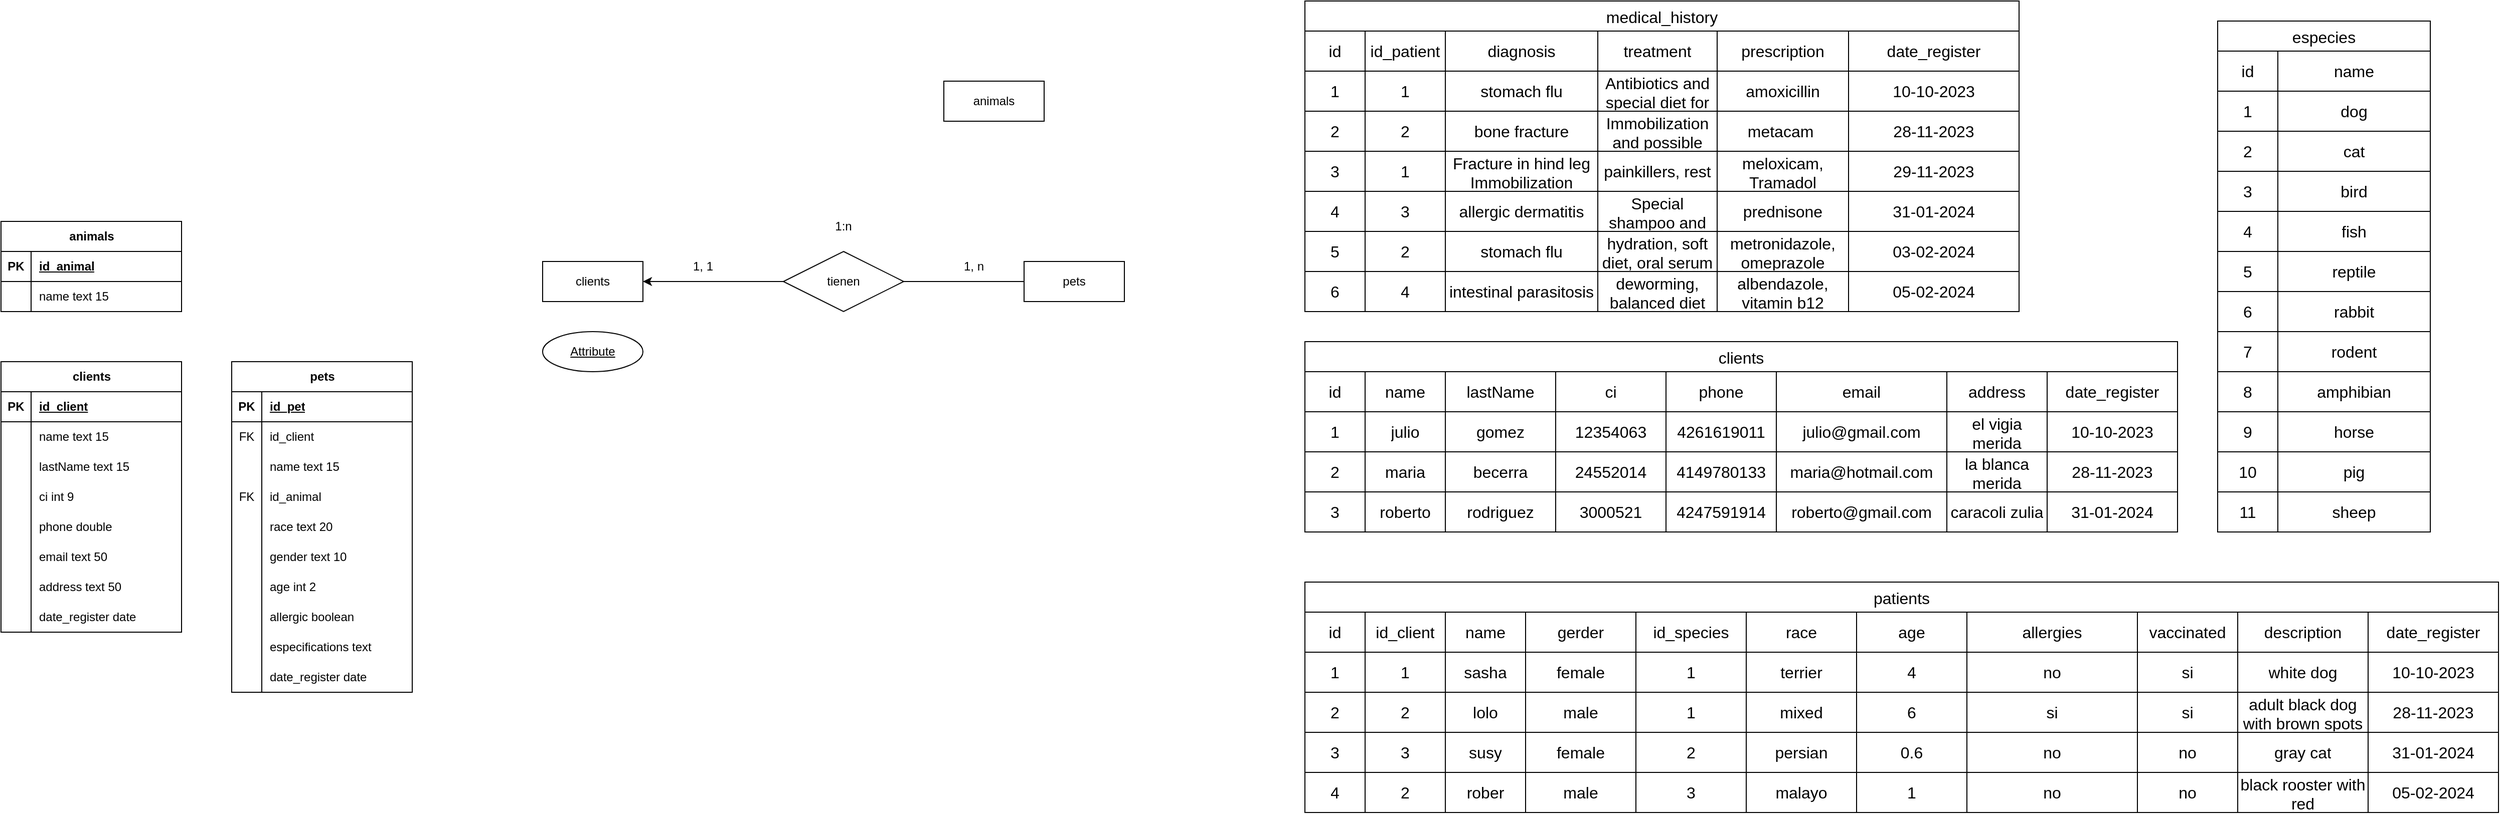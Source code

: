 <mxfile version="23.1.1" type="github">
  <diagram id="C5RBs43oDa-KdzZeNtuy" name="Page-1">
    <mxGraphModel dx="1644" dy="940" grid="1" gridSize="10" guides="1" tooltips="1" connect="1" arrows="1" fold="1" page="1" pageScale="1" pageWidth="827" pageHeight="1169" math="0" shadow="0">
      <root>
        <mxCell id="WIyWlLk6GJQsqaUBKTNV-0" />
        <mxCell id="WIyWlLk6GJQsqaUBKTNV-1" parent="WIyWlLk6GJQsqaUBKTNV-0" />
        <mxCell id="Xl_hJQrpA6SD4v0uO2YM-14" value="clients" style="shape=table;startSize=30;container=1;collapsible=1;childLayout=tableLayout;fixedRows=1;rowLines=0;fontStyle=1;align=center;resizeLast=1;html=1;" parent="WIyWlLk6GJQsqaUBKTNV-1" vertex="1">
          <mxGeometry x="140" y="380" width="180" height="270" as="geometry" />
        </mxCell>
        <mxCell id="Xl_hJQrpA6SD4v0uO2YM-15" value="" style="shape=tableRow;horizontal=0;startSize=0;swimlaneHead=0;swimlaneBody=0;fillColor=none;collapsible=0;dropTarget=0;points=[[0,0.5],[1,0.5]];portConstraint=eastwest;top=0;left=0;right=0;bottom=1;" parent="Xl_hJQrpA6SD4v0uO2YM-14" vertex="1">
          <mxGeometry y="30" width="180" height="30" as="geometry" />
        </mxCell>
        <mxCell id="Xl_hJQrpA6SD4v0uO2YM-16" value="PK" style="shape=partialRectangle;connectable=0;fillColor=none;top=0;left=0;bottom=0;right=0;fontStyle=1;overflow=hidden;whiteSpace=wrap;html=1;" parent="Xl_hJQrpA6SD4v0uO2YM-15" vertex="1">
          <mxGeometry width="30" height="30" as="geometry">
            <mxRectangle width="30" height="30" as="alternateBounds" />
          </mxGeometry>
        </mxCell>
        <mxCell id="Xl_hJQrpA6SD4v0uO2YM-17" value="id_client" style="shape=partialRectangle;connectable=0;fillColor=none;top=0;left=0;bottom=0;right=0;align=left;spacingLeft=6;fontStyle=5;overflow=hidden;whiteSpace=wrap;html=1;" parent="Xl_hJQrpA6SD4v0uO2YM-15" vertex="1">
          <mxGeometry x="30" width="150" height="30" as="geometry">
            <mxRectangle width="150" height="30" as="alternateBounds" />
          </mxGeometry>
        </mxCell>
        <mxCell id="Xl_hJQrpA6SD4v0uO2YM-18" value="" style="shape=tableRow;horizontal=0;startSize=0;swimlaneHead=0;swimlaneBody=0;fillColor=none;collapsible=0;dropTarget=0;points=[[0,0.5],[1,0.5]];portConstraint=eastwest;top=0;left=0;right=0;bottom=0;" parent="Xl_hJQrpA6SD4v0uO2YM-14" vertex="1">
          <mxGeometry y="60" width="180" height="30" as="geometry" />
        </mxCell>
        <mxCell id="Xl_hJQrpA6SD4v0uO2YM-19" value="" style="shape=partialRectangle;connectable=0;fillColor=none;top=0;left=0;bottom=0;right=0;editable=1;overflow=hidden;whiteSpace=wrap;html=1;" parent="Xl_hJQrpA6SD4v0uO2YM-18" vertex="1">
          <mxGeometry width="30" height="30" as="geometry">
            <mxRectangle width="30" height="30" as="alternateBounds" />
          </mxGeometry>
        </mxCell>
        <mxCell id="Xl_hJQrpA6SD4v0uO2YM-20" value="name text 15" style="shape=partialRectangle;connectable=0;fillColor=none;top=0;left=0;bottom=0;right=0;align=left;spacingLeft=6;overflow=hidden;whiteSpace=wrap;html=1;" parent="Xl_hJQrpA6SD4v0uO2YM-18" vertex="1">
          <mxGeometry x="30" width="150" height="30" as="geometry">
            <mxRectangle width="150" height="30" as="alternateBounds" />
          </mxGeometry>
        </mxCell>
        <mxCell id="Xl_hJQrpA6SD4v0uO2YM-21" value="" style="shape=tableRow;horizontal=0;startSize=0;swimlaneHead=0;swimlaneBody=0;fillColor=none;collapsible=0;dropTarget=0;points=[[0,0.5],[1,0.5]];portConstraint=eastwest;top=0;left=0;right=0;bottom=0;" parent="Xl_hJQrpA6SD4v0uO2YM-14" vertex="1">
          <mxGeometry y="90" width="180" height="30" as="geometry" />
        </mxCell>
        <mxCell id="Xl_hJQrpA6SD4v0uO2YM-22" value="" style="shape=partialRectangle;connectable=0;fillColor=none;top=0;left=0;bottom=0;right=0;editable=1;overflow=hidden;whiteSpace=wrap;html=1;" parent="Xl_hJQrpA6SD4v0uO2YM-21" vertex="1">
          <mxGeometry width="30" height="30" as="geometry">
            <mxRectangle width="30" height="30" as="alternateBounds" />
          </mxGeometry>
        </mxCell>
        <mxCell id="Xl_hJQrpA6SD4v0uO2YM-23" value="lastName text 15" style="shape=partialRectangle;connectable=0;fillColor=none;top=0;left=0;bottom=0;right=0;align=left;spacingLeft=6;overflow=hidden;whiteSpace=wrap;html=1;" parent="Xl_hJQrpA6SD4v0uO2YM-21" vertex="1">
          <mxGeometry x="30" width="150" height="30" as="geometry">
            <mxRectangle width="150" height="30" as="alternateBounds" />
          </mxGeometry>
        </mxCell>
        <mxCell id="Xl_hJQrpA6SD4v0uO2YM-24" value="" style="shape=tableRow;horizontal=0;startSize=0;swimlaneHead=0;swimlaneBody=0;fillColor=none;collapsible=0;dropTarget=0;points=[[0,0.5],[1,0.5]];portConstraint=eastwest;top=0;left=0;right=0;bottom=0;" parent="Xl_hJQrpA6SD4v0uO2YM-14" vertex="1">
          <mxGeometry y="120" width="180" height="30" as="geometry" />
        </mxCell>
        <mxCell id="Xl_hJQrpA6SD4v0uO2YM-25" value="" style="shape=partialRectangle;connectable=0;fillColor=none;top=0;left=0;bottom=0;right=0;editable=1;overflow=hidden;whiteSpace=wrap;html=1;" parent="Xl_hJQrpA6SD4v0uO2YM-24" vertex="1">
          <mxGeometry width="30" height="30" as="geometry">
            <mxRectangle width="30" height="30" as="alternateBounds" />
          </mxGeometry>
        </mxCell>
        <mxCell id="Xl_hJQrpA6SD4v0uO2YM-26" value="ci int 9" style="shape=partialRectangle;connectable=0;fillColor=none;top=0;left=0;bottom=0;right=0;align=left;spacingLeft=6;overflow=hidden;whiteSpace=wrap;html=1;" parent="Xl_hJQrpA6SD4v0uO2YM-24" vertex="1">
          <mxGeometry x="30" width="150" height="30" as="geometry">
            <mxRectangle width="150" height="30" as="alternateBounds" />
          </mxGeometry>
        </mxCell>
        <mxCell id="Xl_hJQrpA6SD4v0uO2YM-27" style="shape=tableRow;horizontal=0;startSize=0;swimlaneHead=0;swimlaneBody=0;fillColor=none;collapsible=0;dropTarget=0;points=[[0,0.5],[1,0.5]];portConstraint=eastwest;top=0;left=0;right=0;bottom=0;" parent="Xl_hJQrpA6SD4v0uO2YM-14" vertex="1">
          <mxGeometry y="150" width="180" height="30" as="geometry" />
        </mxCell>
        <mxCell id="Xl_hJQrpA6SD4v0uO2YM-28" style="shape=partialRectangle;connectable=0;fillColor=none;top=0;left=0;bottom=0;right=0;editable=1;overflow=hidden;whiteSpace=wrap;html=1;" parent="Xl_hJQrpA6SD4v0uO2YM-27" vertex="1">
          <mxGeometry width="30" height="30" as="geometry">
            <mxRectangle width="30" height="30" as="alternateBounds" />
          </mxGeometry>
        </mxCell>
        <mxCell id="Xl_hJQrpA6SD4v0uO2YM-29" value="phone double" style="shape=partialRectangle;connectable=0;fillColor=none;top=0;left=0;bottom=0;right=0;align=left;spacingLeft=6;overflow=hidden;whiteSpace=wrap;html=1;" parent="Xl_hJQrpA6SD4v0uO2YM-27" vertex="1">
          <mxGeometry x="30" width="150" height="30" as="geometry">
            <mxRectangle width="150" height="30" as="alternateBounds" />
          </mxGeometry>
        </mxCell>
        <mxCell id="Xl_hJQrpA6SD4v0uO2YM-30" style="shape=tableRow;horizontal=0;startSize=0;swimlaneHead=0;swimlaneBody=0;fillColor=none;collapsible=0;dropTarget=0;points=[[0,0.5],[1,0.5]];portConstraint=eastwest;top=0;left=0;right=0;bottom=0;" parent="Xl_hJQrpA6SD4v0uO2YM-14" vertex="1">
          <mxGeometry y="180" width="180" height="30" as="geometry" />
        </mxCell>
        <mxCell id="Xl_hJQrpA6SD4v0uO2YM-31" style="shape=partialRectangle;connectable=0;fillColor=none;top=0;left=0;bottom=0;right=0;editable=1;overflow=hidden;whiteSpace=wrap;html=1;" parent="Xl_hJQrpA6SD4v0uO2YM-30" vertex="1">
          <mxGeometry width="30" height="30" as="geometry">
            <mxRectangle width="30" height="30" as="alternateBounds" />
          </mxGeometry>
        </mxCell>
        <mxCell id="Xl_hJQrpA6SD4v0uO2YM-32" value="email text 50" style="shape=partialRectangle;connectable=0;fillColor=none;top=0;left=0;bottom=0;right=0;align=left;spacingLeft=6;overflow=hidden;whiteSpace=wrap;html=1;" parent="Xl_hJQrpA6SD4v0uO2YM-30" vertex="1">
          <mxGeometry x="30" width="150" height="30" as="geometry">
            <mxRectangle width="150" height="30" as="alternateBounds" />
          </mxGeometry>
        </mxCell>
        <mxCell id="Xl_hJQrpA6SD4v0uO2YM-33" style="shape=tableRow;horizontal=0;startSize=0;swimlaneHead=0;swimlaneBody=0;fillColor=none;collapsible=0;dropTarget=0;points=[[0,0.5],[1,0.5]];portConstraint=eastwest;top=0;left=0;right=0;bottom=0;" parent="Xl_hJQrpA6SD4v0uO2YM-14" vertex="1">
          <mxGeometry y="210" width="180" height="30" as="geometry" />
        </mxCell>
        <mxCell id="Xl_hJQrpA6SD4v0uO2YM-34" style="shape=partialRectangle;connectable=0;fillColor=none;top=0;left=0;bottom=0;right=0;editable=1;overflow=hidden;whiteSpace=wrap;html=1;" parent="Xl_hJQrpA6SD4v0uO2YM-33" vertex="1">
          <mxGeometry width="30" height="30" as="geometry">
            <mxRectangle width="30" height="30" as="alternateBounds" />
          </mxGeometry>
        </mxCell>
        <mxCell id="Xl_hJQrpA6SD4v0uO2YM-35" value="address text 50" style="shape=partialRectangle;connectable=0;fillColor=none;top=0;left=0;bottom=0;right=0;align=left;spacingLeft=6;overflow=hidden;whiteSpace=wrap;html=1;" parent="Xl_hJQrpA6SD4v0uO2YM-33" vertex="1">
          <mxGeometry x="30" width="150" height="30" as="geometry">
            <mxRectangle width="150" height="30" as="alternateBounds" />
          </mxGeometry>
        </mxCell>
        <mxCell id="Xl_hJQrpA6SD4v0uO2YM-36" style="shape=tableRow;horizontal=0;startSize=0;swimlaneHead=0;swimlaneBody=0;fillColor=none;collapsible=0;dropTarget=0;points=[[0,0.5],[1,0.5]];portConstraint=eastwest;top=0;left=0;right=0;bottom=0;" parent="Xl_hJQrpA6SD4v0uO2YM-14" vertex="1">
          <mxGeometry y="240" width="180" height="30" as="geometry" />
        </mxCell>
        <mxCell id="Xl_hJQrpA6SD4v0uO2YM-37" style="shape=partialRectangle;connectable=0;fillColor=none;top=0;left=0;bottom=0;right=0;editable=1;overflow=hidden;whiteSpace=wrap;html=1;" parent="Xl_hJQrpA6SD4v0uO2YM-36" vertex="1">
          <mxGeometry width="30" height="30" as="geometry">
            <mxRectangle width="30" height="30" as="alternateBounds" />
          </mxGeometry>
        </mxCell>
        <mxCell id="Xl_hJQrpA6SD4v0uO2YM-38" value="date_register date" style="shape=partialRectangle;connectable=0;fillColor=none;top=0;left=0;bottom=0;right=0;align=left;spacingLeft=6;overflow=hidden;whiteSpace=wrap;html=1;" parent="Xl_hJQrpA6SD4v0uO2YM-36" vertex="1">
          <mxGeometry x="30" width="150" height="30" as="geometry">
            <mxRectangle width="150" height="30" as="alternateBounds" />
          </mxGeometry>
        </mxCell>
        <mxCell id="Xl_hJQrpA6SD4v0uO2YM-39" value="pets" style="shape=table;startSize=30;container=1;collapsible=1;childLayout=tableLayout;fixedRows=1;rowLines=0;fontStyle=1;align=center;resizeLast=1;html=1;" parent="WIyWlLk6GJQsqaUBKTNV-1" vertex="1">
          <mxGeometry x="370" y="380" width="180" height="330" as="geometry" />
        </mxCell>
        <mxCell id="Xl_hJQrpA6SD4v0uO2YM-40" value="" style="shape=tableRow;horizontal=0;startSize=0;swimlaneHead=0;swimlaneBody=0;fillColor=none;collapsible=0;dropTarget=0;points=[[0,0.5],[1,0.5]];portConstraint=eastwest;top=0;left=0;right=0;bottom=1;" parent="Xl_hJQrpA6SD4v0uO2YM-39" vertex="1">
          <mxGeometry y="30" width="180" height="30" as="geometry" />
        </mxCell>
        <mxCell id="Xl_hJQrpA6SD4v0uO2YM-41" value="PK" style="shape=partialRectangle;connectable=0;fillColor=none;top=0;left=0;bottom=0;right=0;fontStyle=1;overflow=hidden;whiteSpace=wrap;html=1;" parent="Xl_hJQrpA6SD4v0uO2YM-40" vertex="1">
          <mxGeometry width="30" height="30" as="geometry">
            <mxRectangle width="30" height="30" as="alternateBounds" />
          </mxGeometry>
        </mxCell>
        <mxCell id="Xl_hJQrpA6SD4v0uO2YM-42" value="id_pet" style="shape=partialRectangle;connectable=0;fillColor=none;top=0;left=0;bottom=0;right=0;align=left;spacingLeft=6;fontStyle=5;overflow=hidden;whiteSpace=wrap;html=1;" parent="Xl_hJQrpA6SD4v0uO2YM-40" vertex="1">
          <mxGeometry x="30" width="150" height="30" as="geometry">
            <mxRectangle width="150" height="30" as="alternateBounds" />
          </mxGeometry>
        </mxCell>
        <mxCell id="Xl_hJQrpA6SD4v0uO2YM-43" value="" style="shape=tableRow;horizontal=0;startSize=0;swimlaneHead=0;swimlaneBody=0;fillColor=none;collapsible=0;dropTarget=0;points=[[0,0.5],[1,0.5]];portConstraint=eastwest;top=0;left=0;right=0;bottom=0;" parent="Xl_hJQrpA6SD4v0uO2YM-39" vertex="1">
          <mxGeometry y="60" width="180" height="30" as="geometry" />
        </mxCell>
        <mxCell id="Xl_hJQrpA6SD4v0uO2YM-44" value="FK" style="shape=partialRectangle;connectable=0;fillColor=none;top=0;left=0;bottom=0;right=0;editable=1;overflow=hidden;whiteSpace=wrap;html=1;" parent="Xl_hJQrpA6SD4v0uO2YM-43" vertex="1">
          <mxGeometry width="30" height="30" as="geometry">
            <mxRectangle width="30" height="30" as="alternateBounds" />
          </mxGeometry>
        </mxCell>
        <mxCell id="Xl_hJQrpA6SD4v0uO2YM-45" value="id_client" style="shape=partialRectangle;connectable=0;fillColor=none;top=0;left=0;bottom=0;right=0;align=left;spacingLeft=6;overflow=hidden;whiteSpace=wrap;html=1;" parent="Xl_hJQrpA6SD4v0uO2YM-43" vertex="1">
          <mxGeometry x="30" width="150" height="30" as="geometry">
            <mxRectangle width="150" height="30" as="alternateBounds" />
          </mxGeometry>
        </mxCell>
        <mxCell id="Xl_hJQrpA6SD4v0uO2YM-46" value="" style="shape=tableRow;horizontal=0;startSize=0;swimlaneHead=0;swimlaneBody=0;fillColor=none;collapsible=0;dropTarget=0;points=[[0,0.5],[1,0.5]];portConstraint=eastwest;top=0;left=0;right=0;bottom=0;" parent="Xl_hJQrpA6SD4v0uO2YM-39" vertex="1">
          <mxGeometry y="90" width="180" height="30" as="geometry" />
        </mxCell>
        <mxCell id="Xl_hJQrpA6SD4v0uO2YM-47" value="" style="shape=partialRectangle;connectable=0;fillColor=none;top=0;left=0;bottom=0;right=0;editable=1;overflow=hidden;whiteSpace=wrap;html=1;" parent="Xl_hJQrpA6SD4v0uO2YM-46" vertex="1">
          <mxGeometry width="30" height="30" as="geometry">
            <mxRectangle width="30" height="30" as="alternateBounds" />
          </mxGeometry>
        </mxCell>
        <mxCell id="Xl_hJQrpA6SD4v0uO2YM-48" value="name text 15" style="shape=partialRectangle;connectable=0;fillColor=none;top=0;left=0;bottom=0;right=0;align=left;spacingLeft=6;overflow=hidden;whiteSpace=wrap;html=1;" parent="Xl_hJQrpA6SD4v0uO2YM-46" vertex="1">
          <mxGeometry x="30" width="150" height="30" as="geometry">
            <mxRectangle width="150" height="30" as="alternateBounds" />
          </mxGeometry>
        </mxCell>
        <mxCell id="Xl_hJQrpA6SD4v0uO2YM-49" value="" style="shape=tableRow;horizontal=0;startSize=0;swimlaneHead=0;swimlaneBody=0;fillColor=none;collapsible=0;dropTarget=0;points=[[0,0.5],[1,0.5]];portConstraint=eastwest;top=0;left=0;right=0;bottom=0;" parent="Xl_hJQrpA6SD4v0uO2YM-39" vertex="1">
          <mxGeometry y="120" width="180" height="30" as="geometry" />
        </mxCell>
        <mxCell id="Xl_hJQrpA6SD4v0uO2YM-50" value="FK" style="shape=partialRectangle;connectable=0;fillColor=none;top=0;left=0;bottom=0;right=0;editable=1;overflow=hidden;whiteSpace=wrap;html=1;" parent="Xl_hJQrpA6SD4v0uO2YM-49" vertex="1">
          <mxGeometry width="30" height="30" as="geometry">
            <mxRectangle width="30" height="30" as="alternateBounds" />
          </mxGeometry>
        </mxCell>
        <mxCell id="Xl_hJQrpA6SD4v0uO2YM-51" value="id_animal&amp;nbsp;" style="shape=partialRectangle;connectable=0;fillColor=none;top=0;left=0;bottom=0;right=0;align=left;spacingLeft=6;overflow=hidden;whiteSpace=wrap;html=1;" parent="Xl_hJQrpA6SD4v0uO2YM-49" vertex="1">
          <mxGeometry x="30" width="150" height="30" as="geometry">
            <mxRectangle width="150" height="30" as="alternateBounds" />
          </mxGeometry>
        </mxCell>
        <mxCell id="Xl_hJQrpA6SD4v0uO2YM-52" style="shape=tableRow;horizontal=0;startSize=0;swimlaneHead=0;swimlaneBody=0;fillColor=none;collapsible=0;dropTarget=0;points=[[0,0.5],[1,0.5]];portConstraint=eastwest;top=0;left=0;right=0;bottom=0;" parent="Xl_hJQrpA6SD4v0uO2YM-39" vertex="1">
          <mxGeometry y="150" width="180" height="30" as="geometry" />
        </mxCell>
        <mxCell id="Xl_hJQrpA6SD4v0uO2YM-53" style="shape=partialRectangle;connectable=0;fillColor=none;top=0;left=0;bottom=0;right=0;editable=1;overflow=hidden;whiteSpace=wrap;html=1;" parent="Xl_hJQrpA6SD4v0uO2YM-52" vertex="1">
          <mxGeometry width="30" height="30" as="geometry">
            <mxRectangle width="30" height="30" as="alternateBounds" />
          </mxGeometry>
        </mxCell>
        <mxCell id="Xl_hJQrpA6SD4v0uO2YM-54" value="race text 20" style="shape=partialRectangle;connectable=0;fillColor=none;top=0;left=0;bottom=0;right=0;align=left;spacingLeft=6;overflow=hidden;whiteSpace=wrap;html=1;" parent="Xl_hJQrpA6SD4v0uO2YM-52" vertex="1">
          <mxGeometry x="30" width="150" height="30" as="geometry">
            <mxRectangle width="150" height="30" as="alternateBounds" />
          </mxGeometry>
        </mxCell>
        <mxCell id="Xl_hJQrpA6SD4v0uO2YM-55" style="shape=tableRow;horizontal=0;startSize=0;swimlaneHead=0;swimlaneBody=0;fillColor=none;collapsible=0;dropTarget=0;points=[[0,0.5],[1,0.5]];portConstraint=eastwest;top=0;left=0;right=0;bottom=0;" parent="Xl_hJQrpA6SD4v0uO2YM-39" vertex="1">
          <mxGeometry y="180" width="180" height="30" as="geometry" />
        </mxCell>
        <mxCell id="Xl_hJQrpA6SD4v0uO2YM-56" style="shape=partialRectangle;connectable=0;fillColor=none;top=0;left=0;bottom=0;right=0;editable=1;overflow=hidden;whiteSpace=wrap;html=1;" parent="Xl_hJQrpA6SD4v0uO2YM-55" vertex="1">
          <mxGeometry width="30" height="30" as="geometry">
            <mxRectangle width="30" height="30" as="alternateBounds" />
          </mxGeometry>
        </mxCell>
        <mxCell id="Xl_hJQrpA6SD4v0uO2YM-57" value="gender text 10" style="shape=partialRectangle;connectable=0;fillColor=none;top=0;left=0;bottom=0;right=0;align=left;spacingLeft=6;overflow=hidden;whiteSpace=wrap;html=1;" parent="Xl_hJQrpA6SD4v0uO2YM-55" vertex="1">
          <mxGeometry x="30" width="150" height="30" as="geometry">
            <mxRectangle width="150" height="30" as="alternateBounds" />
          </mxGeometry>
        </mxCell>
        <mxCell id="Xl_hJQrpA6SD4v0uO2YM-58" style="shape=tableRow;horizontal=0;startSize=0;swimlaneHead=0;swimlaneBody=0;fillColor=none;collapsible=0;dropTarget=0;points=[[0,0.5],[1,0.5]];portConstraint=eastwest;top=0;left=0;right=0;bottom=0;" parent="Xl_hJQrpA6SD4v0uO2YM-39" vertex="1">
          <mxGeometry y="210" width="180" height="30" as="geometry" />
        </mxCell>
        <mxCell id="Xl_hJQrpA6SD4v0uO2YM-59" style="shape=partialRectangle;connectable=0;fillColor=none;top=0;left=0;bottom=0;right=0;editable=1;overflow=hidden;whiteSpace=wrap;html=1;" parent="Xl_hJQrpA6SD4v0uO2YM-58" vertex="1">
          <mxGeometry width="30" height="30" as="geometry">
            <mxRectangle width="30" height="30" as="alternateBounds" />
          </mxGeometry>
        </mxCell>
        <mxCell id="Xl_hJQrpA6SD4v0uO2YM-60" value="age int 2" style="shape=partialRectangle;connectable=0;fillColor=none;top=0;left=0;bottom=0;right=0;align=left;spacingLeft=6;overflow=hidden;whiteSpace=wrap;html=1;" parent="Xl_hJQrpA6SD4v0uO2YM-58" vertex="1">
          <mxGeometry x="30" width="150" height="30" as="geometry">
            <mxRectangle width="150" height="30" as="alternateBounds" />
          </mxGeometry>
        </mxCell>
        <mxCell id="Xl_hJQrpA6SD4v0uO2YM-64" style="shape=tableRow;horizontal=0;startSize=0;swimlaneHead=0;swimlaneBody=0;fillColor=none;collapsible=0;dropTarget=0;points=[[0,0.5],[1,0.5]];portConstraint=eastwest;top=0;left=0;right=0;bottom=0;" parent="Xl_hJQrpA6SD4v0uO2YM-39" vertex="1">
          <mxGeometry y="240" width="180" height="30" as="geometry" />
        </mxCell>
        <mxCell id="Xl_hJQrpA6SD4v0uO2YM-65" style="shape=partialRectangle;connectable=0;fillColor=none;top=0;left=0;bottom=0;right=0;editable=1;overflow=hidden;whiteSpace=wrap;html=1;" parent="Xl_hJQrpA6SD4v0uO2YM-64" vertex="1">
          <mxGeometry width="30" height="30" as="geometry">
            <mxRectangle width="30" height="30" as="alternateBounds" />
          </mxGeometry>
        </mxCell>
        <mxCell id="Xl_hJQrpA6SD4v0uO2YM-66" value="allergic boolean" style="shape=partialRectangle;connectable=0;fillColor=none;top=0;left=0;bottom=0;right=0;align=left;spacingLeft=6;overflow=hidden;whiteSpace=wrap;html=1;" parent="Xl_hJQrpA6SD4v0uO2YM-64" vertex="1">
          <mxGeometry x="30" width="150" height="30" as="geometry">
            <mxRectangle width="150" height="30" as="alternateBounds" />
          </mxGeometry>
        </mxCell>
        <mxCell id="Xl_hJQrpA6SD4v0uO2YM-67" style="shape=tableRow;horizontal=0;startSize=0;swimlaneHead=0;swimlaneBody=0;fillColor=none;collapsible=0;dropTarget=0;points=[[0,0.5],[1,0.5]];portConstraint=eastwest;top=0;left=0;right=0;bottom=0;" parent="Xl_hJQrpA6SD4v0uO2YM-39" vertex="1">
          <mxGeometry y="270" width="180" height="30" as="geometry" />
        </mxCell>
        <mxCell id="Xl_hJQrpA6SD4v0uO2YM-68" style="shape=partialRectangle;connectable=0;fillColor=none;top=0;left=0;bottom=0;right=0;editable=1;overflow=hidden;whiteSpace=wrap;html=1;" parent="Xl_hJQrpA6SD4v0uO2YM-67" vertex="1">
          <mxGeometry width="30" height="30" as="geometry">
            <mxRectangle width="30" height="30" as="alternateBounds" />
          </mxGeometry>
        </mxCell>
        <mxCell id="Xl_hJQrpA6SD4v0uO2YM-69" value="especifications text&amp;nbsp;" style="shape=partialRectangle;connectable=0;fillColor=none;top=0;left=0;bottom=0;right=0;align=left;spacingLeft=6;overflow=hidden;whiteSpace=wrap;html=1;" parent="Xl_hJQrpA6SD4v0uO2YM-67" vertex="1">
          <mxGeometry x="30" width="150" height="30" as="geometry">
            <mxRectangle width="150" height="30" as="alternateBounds" />
          </mxGeometry>
        </mxCell>
        <mxCell id="Xl_hJQrpA6SD4v0uO2YM-61" style="shape=tableRow;horizontal=0;startSize=0;swimlaneHead=0;swimlaneBody=0;fillColor=none;collapsible=0;dropTarget=0;points=[[0,0.5],[1,0.5]];portConstraint=eastwest;top=0;left=0;right=0;bottom=0;" parent="Xl_hJQrpA6SD4v0uO2YM-39" vertex="1">
          <mxGeometry y="300" width="180" height="30" as="geometry" />
        </mxCell>
        <mxCell id="Xl_hJQrpA6SD4v0uO2YM-62" style="shape=partialRectangle;connectable=0;fillColor=none;top=0;left=0;bottom=0;right=0;editable=1;overflow=hidden;whiteSpace=wrap;html=1;" parent="Xl_hJQrpA6SD4v0uO2YM-61" vertex="1">
          <mxGeometry width="30" height="30" as="geometry">
            <mxRectangle width="30" height="30" as="alternateBounds" />
          </mxGeometry>
        </mxCell>
        <mxCell id="Xl_hJQrpA6SD4v0uO2YM-63" value="date_register date" style="shape=partialRectangle;connectable=0;fillColor=none;top=0;left=0;bottom=0;right=0;align=left;spacingLeft=6;overflow=hidden;whiteSpace=wrap;html=1;" parent="Xl_hJQrpA6SD4v0uO2YM-61" vertex="1">
          <mxGeometry x="30" width="150" height="30" as="geometry">
            <mxRectangle width="150" height="30" as="alternateBounds" />
          </mxGeometry>
        </mxCell>
        <mxCell id="Xl_hJQrpA6SD4v0uO2YM-70" value="animals" style="shape=table;startSize=30;container=1;collapsible=1;childLayout=tableLayout;fixedRows=1;rowLines=0;fontStyle=1;align=center;resizeLast=1;html=1;" parent="WIyWlLk6GJQsqaUBKTNV-1" vertex="1">
          <mxGeometry x="140" y="240" width="180" height="90" as="geometry">
            <mxRectangle x="140" y="240" width="90" height="30" as="alternateBounds" />
          </mxGeometry>
        </mxCell>
        <mxCell id="Xl_hJQrpA6SD4v0uO2YM-71" value="" style="shape=tableRow;horizontal=0;startSize=0;swimlaneHead=0;swimlaneBody=0;fillColor=none;collapsible=0;dropTarget=0;points=[[0,0.5],[1,0.5]];portConstraint=eastwest;top=0;left=0;right=0;bottom=1;" parent="Xl_hJQrpA6SD4v0uO2YM-70" vertex="1">
          <mxGeometry y="30" width="180" height="30" as="geometry" />
        </mxCell>
        <mxCell id="Xl_hJQrpA6SD4v0uO2YM-72" value="PK" style="shape=partialRectangle;connectable=0;fillColor=none;top=0;left=0;bottom=0;right=0;fontStyle=1;overflow=hidden;whiteSpace=wrap;html=1;" parent="Xl_hJQrpA6SD4v0uO2YM-71" vertex="1">
          <mxGeometry width="30" height="30" as="geometry">
            <mxRectangle width="30" height="30" as="alternateBounds" />
          </mxGeometry>
        </mxCell>
        <mxCell id="Xl_hJQrpA6SD4v0uO2YM-73" value="id_animal" style="shape=partialRectangle;connectable=0;fillColor=none;top=0;left=0;bottom=0;right=0;align=left;spacingLeft=6;fontStyle=5;overflow=hidden;whiteSpace=wrap;html=1;" parent="Xl_hJQrpA6SD4v0uO2YM-71" vertex="1">
          <mxGeometry x="30" width="150" height="30" as="geometry">
            <mxRectangle width="150" height="30" as="alternateBounds" />
          </mxGeometry>
        </mxCell>
        <mxCell id="Xl_hJQrpA6SD4v0uO2YM-74" value="" style="shape=tableRow;horizontal=0;startSize=0;swimlaneHead=0;swimlaneBody=0;fillColor=none;collapsible=0;dropTarget=0;points=[[0,0.5],[1,0.5]];portConstraint=eastwest;top=0;left=0;right=0;bottom=0;" parent="Xl_hJQrpA6SD4v0uO2YM-70" vertex="1">
          <mxGeometry y="60" width="180" height="30" as="geometry" />
        </mxCell>
        <mxCell id="Xl_hJQrpA6SD4v0uO2YM-75" value="" style="shape=partialRectangle;connectable=0;fillColor=none;top=0;left=0;bottom=0;right=0;editable=1;overflow=hidden;whiteSpace=wrap;html=1;" parent="Xl_hJQrpA6SD4v0uO2YM-74" vertex="1">
          <mxGeometry width="30" height="30" as="geometry">
            <mxRectangle width="30" height="30" as="alternateBounds" />
          </mxGeometry>
        </mxCell>
        <mxCell id="Xl_hJQrpA6SD4v0uO2YM-76" value="name text 15" style="shape=partialRectangle;connectable=0;fillColor=none;top=0;left=0;bottom=0;right=0;align=left;spacingLeft=6;overflow=hidden;whiteSpace=wrap;html=1;" parent="Xl_hJQrpA6SD4v0uO2YM-74" vertex="1">
          <mxGeometry x="30" width="150" height="30" as="geometry">
            <mxRectangle width="150" height="30" as="alternateBounds" />
          </mxGeometry>
        </mxCell>
        <mxCell id="Xl_hJQrpA6SD4v0uO2YM-100" style="edgeStyle=orthogonalEdgeStyle;rounded=0;orthogonalLoop=1;jettySize=auto;html=1;entryX=0;entryY=0.5;entryDx=0;entryDy=0;endArrow=none;endFill=0;startArrow=classic;startFill=1;" parent="WIyWlLk6GJQsqaUBKTNV-1" source="Xl_hJQrpA6SD4v0uO2YM-95" target="Xl_hJQrpA6SD4v0uO2YM-97" edge="1">
          <mxGeometry relative="1" as="geometry" />
        </mxCell>
        <mxCell id="Xl_hJQrpA6SD4v0uO2YM-95" value="clients" style="whiteSpace=wrap;html=1;align=center;" parent="WIyWlLk6GJQsqaUBKTNV-1" vertex="1">
          <mxGeometry x="680" y="280" width="100" height="40" as="geometry" />
        </mxCell>
        <mxCell id="Xl_hJQrpA6SD4v0uO2YM-96" value="pets" style="whiteSpace=wrap;html=1;align=center;" parent="WIyWlLk6GJQsqaUBKTNV-1" vertex="1">
          <mxGeometry x="1160" y="280" width="100" height="40" as="geometry" />
        </mxCell>
        <mxCell id="Xl_hJQrpA6SD4v0uO2YM-101" style="edgeStyle=orthogonalEdgeStyle;rounded=0;orthogonalLoop=1;jettySize=auto;html=1;entryX=0;entryY=0.5;entryDx=0;entryDy=0;endArrow=none;endFill=0;" parent="WIyWlLk6GJQsqaUBKTNV-1" source="Xl_hJQrpA6SD4v0uO2YM-97" target="Xl_hJQrpA6SD4v0uO2YM-96" edge="1">
          <mxGeometry relative="1" as="geometry" />
        </mxCell>
        <mxCell id="Xl_hJQrpA6SD4v0uO2YM-97" value="tienen" style="shape=rhombus;perimeter=rhombusPerimeter;whiteSpace=wrap;html=1;align=center;" parent="WIyWlLk6GJQsqaUBKTNV-1" vertex="1">
          <mxGeometry x="920" y="270" width="120" height="60" as="geometry" />
        </mxCell>
        <mxCell id="Xl_hJQrpA6SD4v0uO2YM-98" value="1, n" style="text;strokeColor=none;align=center;fillColor=none;html=1;verticalAlign=middle;whiteSpace=wrap;rounded=0;" parent="WIyWlLk6GJQsqaUBKTNV-1" vertex="1">
          <mxGeometry x="1080" y="270" width="60" height="30" as="geometry" />
        </mxCell>
        <mxCell id="Xl_hJQrpA6SD4v0uO2YM-99" value="1, 1" style="text;strokeColor=none;align=center;fillColor=none;html=1;verticalAlign=middle;whiteSpace=wrap;rounded=0;" parent="WIyWlLk6GJQsqaUBKTNV-1" vertex="1">
          <mxGeometry x="810" y="270" width="60" height="30" as="geometry" />
        </mxCell>
        <mxCell id="Xl_hJQrpA6SD4v0uO2YM-102" value="1:n" style="text;strokeColor=none;align=center;fillColor=none;html=1;verticalAlign=middle;whiteSpace=wrap;rounded=0;" parent="WIyWlLk6GJQsqaUBKTNV-1" vertex="1">
          <mxGeometry x="950" y="230" width="60" height="30" as="geometry" />
        </mxCell>
        <mxCell id="Xl_hJQrpA6SD4v0uO2YM-103" value="Attribute" style="ellipse;whiteSpace=wrap;html=1;align=center;fontStyle=4;" parent="WIyWlLk6GJQsqaUBKTNV-1" vertex="1">
          <mxGeometry x="680" y="350" width="100" height="40" as="geometry" />
        </mxCell>
        <mxCell id="Xl_hJQrpA6SD4v0uO2YM-104" value="animals" style="whiteSpace=wrap;html=1;align=center;" parent="WIyWlLk6GJQsqaUBKTNV-1" vertex="1">
          <mxGeometry x="1080" y="100" width="100" height="40" as="geometry" />
        </mxCell>
        <mxCell id="juPiVGbbksH4s3OrCOfp-0" value="clients" style="shape=table;startSize=30;container=1;collapsible=0;childLayout=tableLayout;strokeColor=default;fontSize=16;" parent="WIyWlLk6GJQsqaUBKTNV-1" vertex="1">
          <mxGeometry x="1440" y="360" width="870" height="190" as="geometry" />
        </mxCell>
        <mxCell id="juPiVGbbksH4s3OrCOfp-1" value="" style="shape=tableRow;horizontal=0;startSize=0;swimlaneHead=0;swimlaneBody=0;strokeColor=inherit;top=0;left=0;bottom=0;right=0;collapsible=0;dropTarget=0;fillColor=none;points=[[0,0.5],[1,0.5]];portConstraint=eastwest;fontSize=16;" parent="juPiVGbbksH4s3OrCOfp-0" vertex="1">
          <mxGeometry y="30" width="870" height="40" as="geometry" />
        </mxCell>
        <mxCell id="juPiVGbbksH4s3OrCOfp-2" value="id" style="shape=partialRectangle;html=1;whiteSpace=wrap;connectable=0;strokeColor=inherit;overflow=hidden;fillColor=none;top=0;left=0;bottom=0;right=0;pointerEvents=1;fontSize=16;" parent="juPiVGbbksH4s3OrCOfp-1" vertex="1">
          <mxGeometry width="60" height="40" as="geometry">
            <mxRectangle width="60" height="40" as="alternateBounds" />
          </mxGeometry>
        </mxCell>
        <mxCell id="juPiVGbbksH4s3OrCOfp-3" value="name" style="shape=partialRectangle;html=1;whiteSpace=wrap;connectable=0;strokeColor=inherit;overflow=hidden;fillColor=none;top=0;left=0;bottom=0;right=0;pointerEvents=1;fontSize=16;" parent="juPiVGbbksH4s3OrCOfp-1" vertex="1">
          <mxGeometry x="60" width="80" height="40" as="geometry">
            <mxRectangle width="80" height="40" as="alternateBounds" />
          </mxGeometry>
        </mxCell>
        <mxCell id="juPiVGbbksH4s3OrCOfp-4" value="lastName" style="shape=partialRectangle;html=1;whiteSpace=wrap;connectable=0;strokeColor=inherit;overflow=hidden;fillColor=none;top=0;left=0;bottom=0;right=0;pointerEvents=1;fontSize=16;" parent="juPiVGbbksH4s3OrCOfp-1" vertex="1">
          <mxGeometry x="140" width="110" height="40" as="geometry">
            <mxRectangle width="110" height="40" as="alternateBounds" />
          </mxGeometry>
        </mxCell>
        <mxCell id="NPSr7LDMEiGMz0I1Zfry-12" value="ci" style="shape=partialRectangle;html=1;whiteSpace=wrap;connectable=0;strokeColor=inherit;overflow=hidden;fillColor=none;top=0;left=0;bottom=0;right=0;pointerEvents=1;fontSize=16;" parent="juPiVGbbksH4s3OrCOfp-1" vertex="1">
          <mxGeometry x="250" width="110" height="40" as="geometry">
            <mxRectangle width="110" height="40" as="alternateBounds" />
          </mxGeometry>
        </mxCell>
        <mxCell id="NPSr7LDMEiGMz0I1Zfry-8" value="phone" style="shape=partialRectangle;html=1;whiteSpace=wrap;connectable=0;strokeColor=inherit;overflow=hidden;fillColor=none;top=0;left=0;bottom=0;right=0;pointerEvents=1;fontSize=16;" parent="juPiVGbbksH4s3OrCOfp-1" vertex="1">
          <mxGeometry x="360" width="110" height="40" as="geometry">
            <mxRectangle width="110" height="40" as="alternateBounds" />
          </mxGeometry>
        </mxCell>
        <mxCell id="NPSr7LDMEiGMz0I1Zfry-4" value="email" style="shape=partialRectangle;html=1;whiteSpace=wrap;connectable=0;strokeColor=inherit;overflow=hidden;fillColor=none;top=0;left=0;bottom=0;right=0;pointerEvents=1;fontSize=16;" parent="juPiVGbbksH4s3OrCOfp-1" vertex="1">
          <mxGeometry x="470" width="170" height="40" as="geometry">
            <mxRectangle width="170" height="40" as="alternateBounds" />
          </mxGeometry>
        </mxCell>
        <mxCell id="NPSr7LDMEiGMz0I1Zfry-24" value="address" style="shape=partialRectangle;html=1;whiteSpace=wrap;connectable=0;strokeColor=inherit;overflow=hidden;fillColor=none;top=0;left=0;bottom=0;right=0;pointerEvents=1;fontSize=16;" parent="juPiVGbbksH4s3OrCOfp-1" vertex="1">
          <mxGeometry x="640" width="100" height="40" as="geometry">
            <mxRectangle width="100" height="40" as="alternateBounds" />
          </mxGeometry>
        </mxCell>
        <mxCell id="NPSr7LDMEiGMz0I1Zfry-20" value="date_register" style="shape=partialRectangle;html=1;whiteSpace=wrap;connectable=0;strokeColor=inherit;overflow=hidden;fillColor=none;top=0;left=0;bottom=0;right=0;pointerEvents=1;fontSize=16;" parent="juPiVGbbksH4s3OrCOfp-1" vertex="1">
          <mxGeometry x="740" width="130" height="40" as="geometry">
            <mxRectangle width="130" height="40" as="alternateBounds" />
          </mxGeometry>
        </mxCell>
        <mxCell id="juPiVGbbksH4s3OrCOfp-5" value="" style="shape=tableRow;horizontal=0;startSize=0;swimlaneHead=0;swimlaneBody=0;strokeColor=inherit;top=0;left=0;bottom=0;right=0;collapsible=0;dropTarget=0;fillColor=none;points=[[0,0.5],[1,0.5]];portConstraint=eastwest;fontSize=16;" parent="juPiVGbbksH4s3OrCOfp-0" vertex="1">
          <mxGeometry y="70" width="870" height="40" as="geometry" />
        </mxCell>
        <mxCell id="juPiVGbbksH4s3OrCOfp-6" value="1" style="shape=partialRectangle;html=1;whiteSpace=wrap;connectable=0;strokeColor=inherit;overflow=hidden;fillColor=none;top=0;left=0;bottom=0;right=0;pointerEvents=1;fontSize=16;" parent="juPiVGbbksH4s3OrCOfp-5" vertex="1">
          <mxGeometry width="60" height="40" as="geometry">
            <mxRectangle width="60" height="40" as="alternateBounds" />
          </mxGeometry>
        </mxCell>
        <mxCell id="juPiVGbbksH4s3OrCOfp-7" value="julio" style="shape=partialRectangle;html=1;whiteSpace=wrap;connectable=0;strokeColor=inherit;overflow=hidden;fillColor=none;top=0;left=0;bottom=0;right=0;pointerEvents=1;fontSize=16;" parent="juPiVGbbksH4s3OrCOfp-5" vertex="1">
          <mxGeometry x="60" width="80" height="40" as="geometry">
            <mxRectangle width="80" height="40" as="alternateBounds" />
          </mxGeometry>
        </mxCell>
        <mxCell id="juPiVGbbksH4s3OrCOfp-8" value="gomez" style="shape=partialRectangle;html=1;whiteSpace=wrap;connectable=0;strokeColor=inherit;overflow=hidden;fillColor=none;top=0;left=0;bottom=0;right=0;pointerEvents=1;fontSize=16;" parent="juPiVGbbksH4s3OrCOfp-5" vertex="1">
          <mxGeometry x="140" width="110" height="40" as="geometry">
            <mxRectangle width="110" height="40" as="alternateBounds" />
          </mxGeometry>
        </mxCell>
        <mxCell id="NPSr7LDMEiGMz0I1Zfry-13" value="12354063" style="shape=partialRectangle;html=1;whiteSpace=wrap;connectable=0;strokeColor=inherit;overflow=hidden;fillColor=none;top=0;left=0;bottom=0;right=0;pointerEvents=1;fontSize=16;" parent="juPiVGbbksH4s3OrCOfp-5" vertex="1">
          <mxGeometry x="250" width="110" height="40" as="geometry">
            <mxRectangle width="110" height="40" as="alternateBounds" />
          </mxGeometry>
        </mxCell>
        <mxCell id="NPSr7LDMEiGMz0I1Zfry-9" value="4261619011" style="shape=partialRectangle;html=1;whiteSpace=wrap;connectable=0;strokeColor=inherit;overflow=hidden;fillColor=none;top=0;left=0;bottom=0;right=0;pointerEvents=1;fontSize=16;" parent="juPiVGbbksH4s3OrCOfp-5" vertex="1">
          <mxGeometry x="360" width="110" height="40" as="geometry">
            <mxRectangle width="110" height="40" as="alternateBounds" />
          </mxGeometry>
        </mxCell>
        <mxCell id="NPSr7LDMEiGMz0I1Zfry-5" value="julio@gmail.com" style="shape=partialRectangle;html=1;whiteSpace=wrap;connectable=0;strokeColor=inherit;overflow=hidden;fillColor=none;top=0;left=0;bottom=0;right=0;pointerEvents=1;fontSize=16;" parent="juPiVGbbksH4s3OrCOfp-5" vertex="1">
          <mxGeometry x="470" width="170" height="40" as="geometry">
            <mxRectangle width="170" height="40" as="alternateBounds" />
          </mxGeometry>
        </mxCell>
        <mxCell id="NPSr7LDMEiGMz0I1Zfry-25" value="el vigia merida" style="shape=partialRectangle;html=1;whiteSpace=wrap;connectable=0;strokeColor=inherit;overflow=hidden;fillColor=none;top=0;left=0;bottom=0;right=0;pointerEvents=1;fontSize=16;" parent="juPiVGbbksH4s3OrCOfp-5" vertex="1">
          <mxGeometry x="640" width="100" height="40" as="geometry">
            <mxRectangle width="100" height="40" as="alternateBounds" />
          </mxGeometry>
        </mxCell>
        <mxCell id="NPSr7LDMEiGMz0I1Zfry-21" value="10-10-2023" style="shape=partialRectangle;html=1;whiteSpace=wrap;connectable=0;strokeColor=inherit;overflow=hidden;fillColor=none;top=0;left=0;bottom=0;right=0;pointerEvents=1;fontSize=16;" parent="juPiVGbbksH4s3OrCOfp-5" vertex="1">
          <mxGeometry x="740" width="130" height="40" as="geometry">
            <mxRectangle width="130" height="40" as="alternateBounds" />
          </mxGeometry>
        </mxCell>
        <mxCell id="juPiVGbbksH4s3OrCOfp-9" value="" style="shape=tableRow;horizontal=0;startSize=0;swimlaneHead=0;swimlaneBody=0;strokeColor=inherit;top=0;left=0;bottom=0;right=0;collapsible=0;dropTarget=0;fillColor=none;points=[[0,0.5],[1,0.5]];portConstraint=eastwest;fontSize=16;" parent="juPiVGbbksH4s3OrCOfp-0" vertex="1">
          <mxGeometry y="110" width="870" height="40" as="geometry" />
        </mxCell>
        <mxCell id="juPiVGbbksH4s3OrCOfp-10" value="2" style="shape=partialRectangle;html=1;whiteSpace=wrap;connectable=0;strokeColor=inherit;overflow=hidden;fillColor=none;top=0;left=0;bottom=0;right=0;pointerEvents=1;fontSize=16;" parent="juPiVGbbksH4s3OrCOfp-9" vertex="1">
          <mxGeometry width="60" height="40" as="geometry">
            <mxRectangle width="60" height="40" as="alternateBounds" />
          </mxGeometry>
        </mxCell>
        <mxCell id="juPiVGbbksH4s3OrCOfp-11" value="maria" style="shape=partialRectangle;html=1;whiteSpace=wrap;connectable=0;strokeColor=inherit;overflow=hidden;fillColor=none;top=0;left=0;bottom=0;right=0;pointerEvents=1;fontSize=16;" parent="juPiVGbbksH4s3OrCOfp-9" vertex="1">
          <mxGeometry x="60" width="80" height="40" as="geometry">
            <mxRectangle width="80" height="40" as="alternateBounds" />
          </mxGeometry>
        </mxCell>
        <mxCell id="juPiVGbbksH4s3OrCOfp-12" value="becerra" style="shape=partialRectangle;html=1;whiteSpace=wrap;connectable=0;strokeColor=inherit;overflow=hidden;fillColor=none;top=0;left=0;bottom=0;right=0;pointerEvents=1;fontSize=16;" parent="juPiVGbbksH4s3OrCOfp-9" vertex="1">
          <mxGeometry x="140" width="110" height="40" as="geometry">
            <mxRectangle width="110" height="40" as="alternateBounds" />
          </mxGeometry>
        </mxCell>
        <mxCell id="NPSr7LDMEiGMz0I1Zfry-14" value="24552014" style="shape=partialRectangle;html=1;whiteSpace=wrap;connectable=0;strokeColor=inherit;overflow=hidden;fillColor=none;top=0;left=0;bottom=0;right=0;pointerEvents=1;fontSize=16;" parent="juPiVGbbksH4s3OrCOfp-9" vertex="1">
          <mxGeometry x="250" width="110" height="40" as="geometry">
            <mxRectangle width="110" height="40" as="alternateBounds" />
          </mxGeometry>
        </mxCell>
        <mxCell id="NPSr7LDMEiGMz0I1Zfry-10" value="4149780133" style="shape=partialRectangle;html=1;whiteSpace=wrap;connectable=0;strokeColor=inherit;overflow=hidden;fillColor=none;top=0;left=0;bottom=0;right=0;pointerEvents=1;fontSize=16;" parent="juPiVGbbksH4s3OrCOfp-9" vertex="1">
          <mxGeometry x="360" width="110" height="40" as="geometry">
            <mxRectangle width="110" height="40" as="alternateBounds" />
          </mxGeometry>
        </mxCell>
        <mxCell id="NPSr7LDMEiGMz0I1Zfry-6" value="maria@hotmail.com" style="shape=partialRectangle;html=1;whiteSpace=wrap;connectable=0;strokeColor=inherit;overflow=hidden;fillColor=none;top=0;left=0;bottom=0;right=0;pointerEvents=1;fontSize=16;" parent="juPiVGbbksH4s3OrCOfp-9" vertex="1">
          <mxGeometry x="470" width="170" height="40" as="geometry">
            <mxRectangle width="170" height="40" as="alternateBounds" />
          </mxGeometry>
        </mxCell>
        <mxCell id="NPSr7LDMEiGMz0I1Zfry-26" value="la blanca merida" style="shape=partialRectangle;html=1;whiteSpace=wrap;connectable=0;strokeColor=inherit;overflow=hidden;fillColor=none;top=0;left=0;bottom=0;right=0;pointerEvents=1;fontSize=16;" parent="juPiVGbbksH4s3OrCOfp-9" vertex="1">
          <mxGeometry x="640" width="100" height="40" as="geometry">
            <mxRectangle width="100" height="40" as="alternateBounds" />
          </mxGeometry>
        </mxCell>
        <mxCell id="NPSr7LDMEiGMz0I1Zfry-22" value="28-11-2023" style="shape=partialRectangle;html=1;whiteSpace=wrap;connectable=0;strokeColor=inherit;overflow=hidden;fillColor=none;top=0;left=0;bottom=0;right=0;pointerEvents=1;fontSize=16;" parent="juPiVGbbksH4s3OrCOfp-9" vertex="1">
          <mxGeometry x="740" width="130" height="40" as="geometry">
            <mxRectangle width="130" height="40" as="alternateBounds" />
          </mxGeometry>
        </mxCell>
        <mxCell id="NPSr7LDMEiGMz0I1Zfry-0" style="shape=tableRow;horizontal=0;startSize=0;swimlaneHead=0;swimlaneBody=0;strokeColor=inherit;top=0;left=0;bottom=0;right=0;collapsible=0;dropTarget=0;fillColor=none;points=[[0,0.5],[1,0.5]];portConstraint=eastwest;fontSize=16;" parent="juPiVGbbksH4s3OrCOfp-0" vertex="1">
          <mxGeometry y="150" width="870" height="40" as="geometry" />
        </mxCell>
        <mxCell id="NPSr7LDMEiGMz0I1Zfry-1" value="3" style="shape=partialRectangle;html=1;whiteSpace=wrap;connectable=0;strokeColor=inherit;overflow=hidden;fillColor=none;top=0;left=0;bottom=0;right=0;pointerEvents=1;fontSize=16;" parent="NPSr7LDMEiGMz0I1Zfry-0" vertex="1">
          <mxGeometry width="60" height="40" as="geometry">
            <mxRectangle width="60" height="40" as="alternateBounds" />
          </mxGeometry>
        </mxCell>
        <mxCell id="NPSr7LDMEiGMz0I1Zfry-2" value="roberto" style="shape=partialRectangle;html=1;whiteSpace=wrap;connectable=0;strokeColor=inherit;overflow=hidden;fillColor=none;top=0;left=0;bottom=0;right=0;pointerEvents=1;fontSize=16;" parent="NPSr7LDMEiGMz0I1Zfry-0" vertex="1">
          <mxGeometry x="60" width="80" height="40" as="geometry">
            <mxRectangle width="80" height="40" as="alternateBounds" />
          </mxGeometry>
        </mxCell>
        <mxCell id="NPSr7LDMEiGMz0I1Zfry-3" value="rodriguez" style="shape=partialRectangle;html=1;whiteSpace=wrap;connectable=0;strokeColor=inherit;overflow=hidden;fillColor=none;top=0;left=0;bottom=0;right=0;pointerEvents=1;fontSize=16;" parent="NPSr7LDMEiGMz0I1Zfry-0" vertex="1">
          <mxGeometry x="140" width="110" height="40" as="geometry">
            <mxRectangle width="110" height="40" as="alternateBounds" />
          </mxGeometry>
        </mxCell>
        <mxCell id="NPSr7LDMEiGMz0I1Zfry-15" value="3000521" style="shape=partialRectangle;html=1;whiteSpace=wrap;connectable=0;strokeColor=inherit;overflow=hidden;fillColor=none;top=0;left=0;bottom=0;right=0;pointerEvents=1;fontSize=16;" parent="NPSr7LDMEiGMz0I1Zfry-0" vertex="1">
          <mxGeometry x="250" width="110" height="40" as="geometry">
            <mxRectangle width="110" height="40" as="alternateBounds" />
          </mxGeometry>
        </mxCell>
        <mxCell id="NPSr7LDMEiGMz0I1Zfry-11" value="4247591914" style="shape=partialRectangle;html=1;whiteSpace=wrap;connectable=0;strokeColor=inherit;overflow=hidden;fillColor=none;top=0;left=0;bottom=0;right=0;pointerEvents=1;fontSize=16;" parent="NPSr7LDMEiGMz0I1Zfry-0" vertex="1">
          <mxGeometry x="360" width="110" height="40" as="geometry">
            <mxRectangle width="110" height="40" as="alternateBounds" />
          </mxGeometry>
        </mxCell>
        <mxCell id="NPSr7LDMEiGMz0I1Zfry-7" value="roberto@gmail.com" style="shape=partialRectangle;html=1;whiteSpace=wrap;connectable=0;strokeColor=inherit;overflow=hidden;fillColor=none;top=0;left=0;bottom=0;right=0;pointerEvents=1;fontSize=16;" parent="NPSr7LDMEiGMz0I1Zfry-0" vertex="1">
          <mxGeometry x="470" width="170" height="40" as="geometry">
            <mxRectangle width="170" height="40" as="alternateBounds" />
          </mxGeometry>
        </mxCell>
        <mxCell id="NPSr7LDMEiGMz0I1Zfry-27" value="caracoli zulia" style="shape=partialRectangle;html=1;whiteSpace=wrap;connectable=0;strokeColor=inherit;overflow=hidden;fillColor=none;top=0;left=0;bottom=0;right=0;pointerEvents=1;fontSize=16;" parent="NPSr7LDMEiGMz0I1Zfry-0" vertex="1">
          <mxGeometry x="640" width="100" height="40" as="geometry">
            <mxRectangle width="100" height="40" as="alternateBounds" />
          </mxGeometry>
        </mxCell>
        <mxCell id="NPSr7LDMEiGMz0I1Zfry-23" value="31-01-2024" style="shape=partialRectangle;html=1;whiteSpace=wrap;connectable=0;strokeColor=inherit;overflow=hidden;fillColor=none;top=0;left=0;bottom=0;right=0;pointerEvents=1;fontSize=16;" parent="NPSr7LDMEiGMz0I1Zfry-0" vertex="1">
          <mxGeometry x="740" width="130" height="40" as="geometry">
            <mxRectangle width="130" height="40" as="alternateBounds" />
          </mxGeometry>
        </mxCell>
        <mxCell id="NPSr7LDMEiGMz0I1Zfry-28" value="patients" style="shape=table;startSize=30;container=1;collapsible=0;childLayout=tableLayout;strokeColor=default;fontSize=16;" parent="WIyWlLk6GJQsqaUBKTNV-1" vertex="1">
          <mxGeometry x="1440" y="600" width="1190" height="230" as="geometry" />
        </mxCell>
        <mxCell id="NPSr7LDMEiGMz0I1Zfry-29" value="" style="shape=tableRow;horizontal=0;startSize=0;swimlaneHead=0;swimlaneBody=0;strokeColor=inherit;top=0;left=0;bottom=0;right=0;collapsible=0;dropTarget=0;fillColor=none;points=[[0,0.5],[1,0.5]];portConstraint=eastwest;fontSize=16;" parent="NPSr7LDMEiGMz0I1Zfry-28" vertex="1">
          <mxGeometry y="30" width="1190" height="40" as="geometry" />
        </mxCell>
        <mxCell id="NPSr7LDMEiGMz0I1Zfry-30" value="id" style="shape=partialRectangle;html=1;whiteSpace=wrap;connectable=0;strokeColor=inherit;overflow=hidden;fillColor=none;top=0;left=0;bottom=0;right=0;pointerEvents=1;fontSize=16;" parent="NPSr7LDMEiGMz0I1Zfry-29" vertex="1">
          <mxGeometry width="60" height="40" as="geometry">
            <mxRectangle width="60" height="40" as="alternateBounds" />
          </mxGeometry>
        </mxCell>
        <mxCell id="NPSr7LDMEiGMz0I1Zfry-78" value="id_client" style="shape=partialRectangle;html=1;whiteSpace=wrap;connectable=0;strokeColor=inherit;overflow=hidden;fillColor=none;top=0;left=0;bottom=0;right=0;pointerEvents=1;fontSize=16;" parent="NPSr7LDMEiGMz0I1Zfry-29" vertex="1">
          <mxGeometry x="60" width="80" height="40" as="geometry">
            <mxRectangle width="80" height="40" as="alternateBounds" />
          </mxGeometry>
        </mxCell>
        <mxCell id="NPSr7LDMEiGMz0I1Zfry-31" value="name" style="shape=partialRectangle;html=1;whiteSpace=wrap;connectable=0;strokeColor=inherit;overflow=hidden;fillColor=none;top=0;left=0;bottom=0;right=0;pointerEvents=1;fontSize=16;" parent="NPSr7LDMEiGMz0I1Zfry-29" vertex="1">
          <mxGeometry x="140" width="80" height="40" as="geometry">
            <mxRectangle width="80" height="40" as="alternateBounds" />
          </mxGeometry>
        </mxCell>
        <mxCell id="NPSr7LDMEiGMz0I1Zfry-74" value="gerder" style="shape=partialRectangle;html=1;whiteSpace=wrap;connectable=0;strokeColor=inherit;overflow=hidden;fillColor=none;top=0;left=0;bottom=0;right=0;pointerEvents=1;fontSize=16;" parent="NPSr7LDMEiGMz0I1Zfry-29" vertex="1">
          <mxGeometry x="220" width="110" height="40" as="geometry">
            <mxRectangle width="110" height="40" as="alternateBounds" />
          </mxGeometry>
        </mxCell>
        <mxCell id="NPSr7LDMEiGMz0I1Zfry-32" value="id_species" style="shape=partialRectangle;html=1;whiteSpace=wrap;connectable=0;strokeColor=inherit;overflow=hidden;fillColor=none;top=0;left=0;bottom=0;right=0;pointerEvents=1;fontSize=16;" parent="NPSr7LDMEiGMz0I1Zfry-29" vertex="1">
          <mxGeometry x="330" width="110" height="40" as="geometry">
            <mxRectangle width="110" height="40" as="alternateBounds" />
          </mxGeometry>
        </mxCell>
        <mxCell id="NPSr7LDMEiGMz0I1Zfry-33" value="race" style="shape=partialRectangle;html=1;whiteSpace=wrap;connectable=0;strokeColor=inherit;overflow=hidden;fillColor=none;top=0;left=0;bottom=0;right=0;pointerEvents=1;fontSize=16;" parent="NPSr7LDMEiGMz0I1Zfry-29" vertex="1">
          <mxGeometry x="440" width="110" height="40" as="geometry">
            <mxRectangle width="110" height="40" as="alternateBounds" />
          </mxGeometry>
        </mxCell>
        <mxCell id="NPSr7LDMEiGMz0I1Zfry-34" value="age" style="shape=partialRectangle;html=1;whiteSpace=wrap;connectable=0;strokeColor=inherit;overflow=hidden;fillColor=none;top=0;left=0;bottom=0;right=0;pointerEvents=1;fontSize=16;" parent="NPSr7LDMEiGMz0I1Zfry-29" vertex="1">
          <mxGeometry x="550" width="110" height="40" as="geometry">
            <mxRectangle width="110" height="40" as="alternateBounds" />
          </mxGeometry>
        </mxCell>
        <mxCell id="NPSr7LDMEiGMz0I1Zfry-35" value="allergies" style="shape=partialRectangle;html=1;whiteSpace=wrap;connectable=0;strokeColor=inherit;overflow=hidden;fillColor=none;top=0;left=0;bottom=0;right=0;pointerEvents=1;fontSize=16;" parent="NPSr7LDMEiGMz0I1Zfry-29" vertex="1">
          <mxGeometry x="660" width="170" height="40" as="geometry">
            <mxRectangle width="170" height="40" as="alternateBounds" />
          </mxGeometry>
        </mxCell>
        <mxCell id="NPSr7LDMEiGMz0I1Zfry-36" value="vaccinated" style="shape=partialRectangle;html=1;whiteSpace=wrap;connectable=0;strokeColor=inherit;overflow=hidden;fillColor=none;top=0;left=0;bottom=0;right=0;pointerEvents=1;fontSize=16;" parent="NPSr7LDMEiGMz0I1Zfry-29" vertex="1">
          <mxGeometry x="830" width="100" height="40" as="geometry">
            <mxRectangle width="100" height="40" as="alternateBounds" />
          </mxGeometry>
        </mxCell>
        <mxCell id="NPSr7LDMEiGMz0I1Zfry-139" value="description" style="shape=partialRectangle;html=1;whiteSpace=wrap;connectable=0;strokeColor=inherit;overflow=hidden;fillColor=none;top=0;left=0;bottom=0;right=0;pointerEvents=1;fontSize=16;" parent="NPSr7LDMEiGMz0I1Zfry-29" vertex="1">
          <mxGeometry x="930" width="130" height="40" as="geometry">
            <mxRectangle width="130" height="40" as="alternateBounds" />
          </mxGeometry>
        </mxCell>
        <mxCell id="NPSr7LDMEiGMz0I1Zfry-37" value="date_register" style="shape=partialRectangle;html=1;whiteSpace=wrap;connectable=0;strokeColor=inherit;overflow=hidden;fillColor=none;top=0;left=0;bottom=0;right=0;pointerEvents=1;fontSize=16;" parent="NPSr7LDMEiGMz0I1Zfry-29" vertex="1">
          <mxGeometry x="1060" width="130" height="40" as="geometry">
            <mxRectangle width="130" height="40" as="alternateBounds" />
          </mxGeometry>
        </mxCell>
        <mxCell id="NPSr7LDMEiGMz0I1Zfry-38" value="" style="shape=tableRow;horizontal=0;startSize=0;swimlaneHead=0;swimlaneBody=0;strokeColor=inherit;top=0;left=0;bottom=0;right=0;collapsible=0;dropTarget=0;fillColor=none;points=[[0,0.5],[1,0.5]];portConstraint=eastwest;fontSize=16;" parent="NPSr7LDMEiGMz0I1Zfry-28" vertex="1">
          <mxGeometry y="70" width="1190" height="40" as="geometry" />
        </mxCell>
        <mxCell id="NPSr7LDMEiGMz0I1Zfry-39" value="1" style="shape=partialRectangle;html=1;whiteSpace=wrap;connectable=0;strokeColor=inherit;overflow=hidden;fillColor=none;top=0;left=0;bottom=0;right=0;pointerEvents=1;fontSize=16;" parent="NPSr7LDMEiGMz0I1Zfry-38" vertex="1">
          <mxGeometry width="60" height="40" as="geometry">
            <mxRectangle width="60" height="40" as="alternateBounds" />
          </mxGeometry>
        </mxCell>
        <mxCell id="NPSr7LDMEiGMz0I1Zfry-79" value="1" style="shape=partialRectangle;html=1;whiteSpace=wrap;connectable=0;strokeColor=inherit;overflow=hidden;fillColor=none;top=0;left=0;bottom=0;right=0;pointerEvents=1;fontSize=16;" parent="NPSr7LDMEiGMz0I1Zfry-38" vertex="1">
          <mxGeometry x="60" width="80" height="40" as="geometry">
            <mxRectangle width="80" height="40" as="alternateBounds" />
          </mxGeometry>
        </mxCell>
        <mxCell id="NPSr7LDMEiGMz0I1Zfry-40" value="sasha" style="shape=partialRectangle;html=1;whiteSpace=wrap;connectable=0;strokeColor=inherit;overflow=hidden;fillColor=none;top=0;left=0;bottom=0;right=0;pointerEvents=1;fontSize=16;" parent="NPSr7LDMEiGMz0I1Zfry-38" vertex="1">
          <mxGeometry x="140" width="80" height="40" as="geometry">
            <mxRectangle width="80" height="40" as="alternateBounds" />
          </mxGeometry>
        </mxCell>
        <mxCell id="NPSr7LDMEiGMz0I1Zfry-75" value="female" style="shape=partialRectangle;html=1;whiteSpace=wrap;connectable=0;strokeColor=inherit;overflow=hidden;fillColor=none;top=0;left=0;bottom=0;right=0;pointerEvents=1;fontSize=16;" parent="NPSr7LDMEiGMz0I1Zfry-38" vertex="1">
          <mxGeometry x="220" width="110" height="40" as="geometry">
            <mxRectangle width="110" height="40" as="alternateBounds" />
          </mxGeometry>
        </mxCell>
        <mxCell id="NPSr7LDMEiGMz0I1Zfry-41" value="1" style="shape=partialRectangle;html=1;whiteSpace=wrap;connectable=0;strokeColor=inherit;overflow=hidden;fillColor=none;top=0;left=0;bottom=0;right=0;pointerEvents=1;fontSize=16;" parent="NPSr7LDMEiGMz0I1Zfry-38" vertex="1">
          <mxGeometry x="330" width="110" height="40" as="geometry">
            <mxRectangle width="110" height="40" as="alternateBounds" />
          </mxGeometry>
        </mxCell>
        <mxCell id="NPSr7LDMEiGMz0I1Zfry-42" value="terrier" style="shape=partialRectangle;html=1;whiteSpace=wrap;connectable=0;strokeColor=inherit;overflow=hidden;fillColor=none;top=0;left=0;bottom=0;right=0;pointerEvents=1;fontSize=16;" parent="NPSr7LDMEiGMz0I1Zfry-38" vertex="1">
          <mxGeometry x="440" width="110" height="40" as="geometry">
            <mxRectangle width="110" height="40" as="alternateBounds" />
          </mxGeometry>
        </mxCell>
        <mxCell id="NPSr7LDMEiGMz0I1Zfry-43" value="4" style="shape=partialRectangle;html=1;whiteSpace=wrap;connectable=0;strokeColor=inherit;overflow=hidden;fillColor=none;top=0;left=0;bottom=0;right=0;pointerEvents=1;fontSize=16;" parent="NPSr7LDMEiGMz0I1Zfry-38" vertex="1">
          <mxGeometry x="550" width="110" height="40" as="geometry">
            <mxRectangle width="110" height="40" as="alternateBounds" />
          </mxGeometry>
        </mxCell>
        <mxCell id="NPSr7LDMEiGMz0I1Zfry-44" value="no" style="shape=partialRectangle;html=1;whiteSpace=wrap;connectable=0;strokeColor=inherit;overflow=hidden;fillColor=none;top=0;left=0;bottom=0;right=0;pointerEvents=1;fontSize=16;" parent="NPSr7LDMEiGMz0I1Zfry-38" vertex="1">
          <mxGeometry x="660" width="170" height="40" as="geometry">
            <mxRectangle width="170" height="40" as="alternateBounds" />
          </mxGeometry>
        </mxCell>
        <mxCell id="NPSr7LDMEiGMz0I1Zfry-45" value="si" style="shape=partialRectangle;html=1;whiteSpace=wrap;connectable=0;strokeColor=inherit;overflow=hidden;fillColor=none;top=0;left=0;bottom=0;right=0;pointerEvents=1;fontSize=16;" parent="NPSr7LDMEiGMz0I1Zfry-38" vertex="1">
          <mxGeometry x="830" width="100" height="40" as="geometry">
            <mxRectangle width="100" height="40" as="alternateBounds" />
          </mxGeometry>
        </mxCell>
        <mxCell id="NPSr7LDMEiGMz0I1Zfry-140" value="white dog" style="shape=partialRectangle;html=1;whiteSpace=wrap;connectable=0;strokeColor=inherit;overflow=hidden;fillColor=none;top=0;left=0;bottom=0;right=0;pointerEvents=1;fontSize=16;" parent="NPSr7LDMEiGMz0I1Zfry-38" vertex="1">
          <mxGeometry x="930" width="130" height="40" as="geometry">
            <mxRectangle width="130" height="40" as="alternateBounds" />
          </mxGeometry>
        </mxCell>
        <mxCell id="NPSr7LDMEiGMz0I1Zfry-46" value="10-10-2023" style="shape=partialRectangle;html=1;whiteSpace=wrap;connectable=0;strokeColor=inherit;overflow=hidden;fillColor=none;top=0;left=0;bottom=0;right=0;pointerEvents=1;fontSize=16;" parent="NPSr7LDMEiGMz0I1Zfry-38" vertex="1">
          <mxGeometry x="1060" width="130" height="40" as="geometry">
            <mxRectangle width="130" height="40" as="alternateBounds" />
          </mxGeometry>
        </mxCell>
        <mxCell id="NPSr7LDMEiGMz0I1Zfry-47" value="" style="shape=tableRow;horizontal=0;startSize=0;swimlaneHead=0;swimlaneBody=0;strokeColor=inherit;top=0;left=0;bottom=0;right=0;collapsible=0;dropTarget=0;fillColor=none;points=[[0,0.5],[1,0.5]];portConstraint=eastwest;fontSize=16;" parent="NPSr7LDMEiGMz0I1Zfry-28" vertex="1">
          <mxGeometry y="110" width="1190" height="40" as="geometry" />
        </mxCell>
        <mxCell id="NPSr7LDMEiGMz0I1Zfry-48" value="2" style="shape=partialRectangle;html=1;whiteSpace=wrap;connectable=0;strokeColor=inherit;overflow=hidden;fillColor=none;top=0;left=0;bottom=0;right=0;pointerEvents=1;fontSize=16;" parent="NPSr7LDMEiGMz0I1Zfry-47" vertex="1">
          <mxGeometry width="60" height="40" as="geometry">
            <mxRectangle width="60" height="40" as="alternateBounds" />
          </mxGeometry>
        </mxCell>
        <mxCell id="NPSr7LDMEiGMz0I1Zfry-80" value="2" style="shape=partialRectangle;html=1;whiteSpace=wrap;connectable=0;strokeColor=inherit;overflow=hidden;fillColor=none;top=0;left=0;bottom=0;right=0;pointerEvents=1;fontSize=16;" parent="NPSr7LDMEiGMz0I1Zfry-47" vertex="1">
          <mxGeometry x="60" width="80" height="40" as="geometry">
            <mxRectangle width="80" height="40" as="alternateBounds" />
          </mxGeometry>
        </mxCell>
        <mxCell id="NPSr7LDMEiGMz0I1Zfry-49" value="lolo" style="shape=partialRectangle;html=1;whiteSpace=wrap;connectable=0;strokeColor=inherit;overflow=hidden;fillColor=none;top=0;left=0;bottom=0;right=0;pointerEvents=1;fontSize=16;" parent="NPSr7LDMEiGMz0I1Zfry-47" vertex="1">
          <mxGeometry x="140" width="80" height="40" as="geometry">
            <mxRectangle width="80" height="40" as="alternateBounds" />
          </mxGeometry>
        </mxCell>
        <mxCell id="NPSr7LDMEiGMz0I1Zfry-76" value="male" style="shape=partialRectangle;html=1;whiteSpace=wrap;connectable=0;strokeColor=inherit;overflow=hidden;fillColor=none;top=0;left=0;bottom=0;right=0;pointerEvents=1;fontSize=16;" parent="NPSr7LDMEiGMz0I1Zfry-47" vertex="1">
          <mxGeometry x="220" width="110" height="40" as="geometry">
            <mxRectangle width="110" height="40" as="alternateBounds" />
          </mxGeometry>
        </mxCell>
        <mxCell id="NPSr7LDMEiGMz0I1Zfry-50" value="1" style="shape=partialRectangle;html=1;whiteSpace=wrap;connectable=0;strokeColor=inherit;overflow=hidden;fillColor=none;top=0;left=0;bottom=0;right=0;pointerEvents=1;fontSize=16;" parent="NPSr7LDMEiGMz0I1Zfry-47" vertex="1">
          <mxGeometry x="330" width="110" height="40" as="geometry">
            <mxRectangle width="110" height="40" as="alternateBounds" />
          </mxGeometry>
        </mxCell>
        <mxCell id="NPSr7LDMEiGMz0I1Zfry-51" value="mixed" style="shape=partialRectangle;html=1;whiteSpace=wrap;connectable=0;strokeColor=inherit;overflow=hidden;fillColor=none;top=0;left=0;bottom=0;right=0;pointerEvents=1;fontSize=16;" parent="NPSr7LDMEiGMz0I1Zfry-47" vertex="1">
          <mxGeometry x="440" width="110" height="40" as="geometry">
            <mxRectangle width="110" height="40" as="alternateBounds" />
          </mxGeometry>
        </mxCell>
        <mxCell id="NPSr7LDMEiGMz0I1Zfry-52" value="6" style="shape=partialRectangle;html=1;whiteSpace=wrap;connectable=0;strokeColor=inherit;overflow=hidden;fillColor=none;top=0;left=0;bottom=0;right=0;pointerEvents=1;fontSize=16;" parent="NPSr7LDMEiGMz0I1Zfry-47" vertex="1">
          <mxGeometry x="550" width="110" height="40" as="geometry">
            <mxRectangle width="110" height="40" as="alternateBounds" />
          </mxGeometry>
        </mxCell>
        <mxCell id="NPSr7LDMEiGMz0I1Zfry-53" value="si" style="shape=partialRectangle;html=1;whiteSpace=wrap;connectable=0;strokeColor=inherit;overflow=hidden;fillColor=none;top=0;left=0;bottom=0;right=0;pointerEvents=1;fontSize=16;" parent="NPSr7LDMEiGMz0I1Zfry-47" vertex="1">
          <mxGeometry x="660" width="170" height="40" as="geometry">
            <mxRectangle width="170" height="40" as="alternateBounds" />
          </mxGeometry>
        </mxCell>
        <mxCell id="NPSr7LDMEiGMz0I1Zfry-54" value="si" style="shape=partialRectangle;html=1;whiteSpace=wrap;connectable=0;strokeColor=inherit;overflow=hidden;fillColor=none;top=0;left=0;bottom=0;right=0;pointerEvents=1;fontSize=16;" parent="NPSr7LDMEiGMz0I1Zfry-47" vertex="1">
          <mxGeometry x="830" width="100" height="40" as="geometry">
            <mxRectangle width="100" height="40" as="alternateBounds" />
          </mxGeometry>
        </mxCell>
        <mxCell id="NPSr7LDMEiGMz0I1Zfry-141" value="adult black dog with brown spots" style="shape=partialRectangle;html=1;whiteSpace=wrap;connectable=0;strokeColor=inherit;overflow=hidden;fillColor=none;top=0;left=0;bottom=0;right=0;pointerEvents=1;fontSize=16;" parent="NPSr7LDMEiGMz0I1Zfry-47" vertex="1">
          <mxGeometry x="930" width="130" height="40" as="geometry">
            <mxRectangle width="130" height="40" as="alternateBounds" />
          </mxGeometry>
        </mxCell>
        <mxCell id="NPSr7LDMEiGMz0I1Zfry-55" value="28-11-2023" style="shape=partialRectangle;html=1;whiteSpace=wrap;connectable=0;strokeColor=inherit;overflow=hidden;fillColor=none;top=0;left=0;bottom=0;right=0;pointerEvents=1;fontSize=16;" parent="NPSr7LDMEiGMz0I1Zfry-47" vertex="1">
          <mxGeometry x="1060" width="130" height="40" as="geometry">
            <mxRectangle width="130" height="40" as="alternateBounds" />
          </mxGeometry>
        </mxCell>
        <mxCell id="NPSr7LDMEiGMz0I1Zfry-56" style="shape=tableRow;horizontal=0;startSize=0;swimlaneHead=0;swimlaneBody=0;strokeColor=inherit;top=0;left=0;bottom=0;right=0;collapsible=0;dropTarget=0;fillColor=none;points=[[0,0.5],[1,0.5]];portConstraint=eastwest;fontSize=16;" parent="NPSr7LDMEiGMz0I1Zfry-28" vertex="1">
          <mxGeometry y="150" width="1190" height="40" as="geometry" />
        </mxCell>
        <mxCell id="NPSr7LDMEiGMz0I1Zfry-57" value="3" style="shape=partialRectangle;html=1;whiteSpace=wrap;connectable=0;strokeColor=inherit;overflow=hidden;fillColor=none;top=0;left=0;bottom=0;right=0;pointerEvents=1;fontSize=16;" parent="NPSr7LDMEiGMz0I1Zfry-56" vertex="1">
          <mxGeometry width="60" height="40" as="geometry">
            <mxRectangle width="60" height="40" as="alternateBounds" />
          </mxGeometry>
        </mxCell>
        <mxCell id="NPSr7LDMEiGMz0I1Zfry-81" value="3" style="shape=partialRectangle;html=1;whiteSpace=wrap;connectable=0;strokeColor=inherit;overflow=hidden;fillColor=none;top=0;left=0;bottom=0;right=0;pointerEvents=1;fontSize=16;" parent="NPSr7LDMEiGMz0I1Zfry-56" vertex="1">
          <mxGeometry x="60" width="80" height="40" as="geometry">
            <mxRectangle width="80" height="40" as="alternateBounds" />
          </mxGeometry>
        </mxCell>
        <mxCell id="NPSr7LDMEiGMz0I1Zfry-58" value="susy" style="shape=partialRectangle;html=1;whiteSpace=wrap;connectable=0;strokeColor=inherit;overflow=hidden;fillColor=none;top=0;left=0;bottom=0;right=0;pointerEvents=1;fontSize=16;" parent="NPSr7LDMEiGMz0I1Zfry-56" vertex="1">
          <mxGeometry x="140" width="80" height="40" as="geometry">
            <mxRectangle width="80" height="40" as="alternateBounds" />
          </mxGeometry>
        </mxCell>
        <mxCell id="NPSr7LDMEiGMz0I1Zfry-77" value="female" style="shape=partialRectangle;html=1;whiteSpace=wrap;connectable=0;strokeColor=inherit;overflow=hidden;fillColor=none;top=0;left=0;bottom=0;right=0;pointerEvents=1;fontSize=16;" parent="NPSr7LDMEiGMz0I1Zfry-56" vertex="1">
          <mxGeometry x="220" width="110" height="40" as="geometry">
            <mxRectangle width="110" height="40" as="alternateBounds" />
          </mxGeometry>
        </mxCell>
        <mxCell id="NPSr7LDMEiGMz0I1Zfry-59" value="2" style="shape=partialRectangle;html=1;whiteSpace=wrap;connectable=0;strokeColor=inherit;overflow=hidden;fillColor=none;top=0;left=0;bottom=0;right=0;pointerEvents=1;fontSize=16;" parent="NPSr7LDMEiGMz0I1Zfry-56" vertex="1">
          <mxGeometry x="330" width="110" height="40" as="geometry">
            <mxRectangle width="110" height="40" as="alternateBounds" />
          </mxGeometry>
        </mxCell>
        <mxCell id="NPSr7LDMEiGMz0I1Zfry-60" value="persian" style="shape=partialRectangle;html=1;whiteSpace=wrap;connectable=0;strokeColor=inherit;overflow=hidden;fillColor=none;top=0;left=0;bottom=0;right=0;pointerEvents=1;fontSize=16;" parent="NPSr7LDMEiGMz0I1Zfry-56" vertex="1">
          <mxGeometry x="440" width="110" height="40" as="geometry">
            <mxRectangle width="110" height="40" as="alternateBounds" />
          </mxGeometry>
        </mxCell>
        <mxCell id="NPSr7LDMEiGMz0I1Zfry-61" value="0.6" style="shape=partialRectangle;html=1;whiteSpace=wrap;connectable=0;strokeColor=inherit;overflow=hidden;fillColor=none;top=0;left=0;bottom=0;right=0;pointerEvents=1;fontSize=16;" parent="NPSr7LDMEiGMz0I1Zfry-56" vertex="1">
          <mxGeometry x="550" width="110" height="40" as="geometry">
            <mxRectangle width="110" height="40" as="alternateBounds" />
          </mxGeometry>
        </mxCell>
        <mxCell id="NPSr7LDMEiGMz0I1Zfry-62" value="no" style="shape=partialRectangle;html=1;whiteSpace=wrap;connectable=0;strokeColor=inherit;overflow=hidden;fillColor=none;top=0;left=0;bottom=0;right=0;pointerEvents=1;fontSize=16;" parent="NPSr7LDMEiGMz0I1Zfry-56" vertex="1">
          <mxGeometry x="660" width="170" height="40" as="geometry">
            <mxRectangle width="170" height="40" as="alternateBounds" />
          </mxGeometry>
        </mxCell>
        <mxCell id="NPSr7LDMEiGMz0I1Zfry-63" value="no" style="shape=partialRectangle;html=1;whiteSpace=wrap;connectable=0;strokeColor=inherit;overflow=hidden;fillColor=none;top=0;left=0;bottom=0;right=0;pointerEvents=1;fontSize=16;" parent="NPSr7LDMEiGMz0I1Zfry-56" vertex="1">
          <mxGeometry x="830" width="100" height="40" as="geometry">
            <mxRectangle width="100" height="40" as="alternateBounds" />
          </mxGeometry>
        </mxCell>
        <mxCell id="NPSr7LDMEiGMz0I1Zfry-142" value="gray cat" style="shape=partialRectangle;html=1;whiteSpace=wrap;connectable=0;strokeColor=inherit;overflow=hidden;fillColor=none;top=0;left=0;bottom=0;right=0;pointerEvents=1;fontSize=16;" parent="NPSr7LDMEiGMz0I1Zfry-56" vertex="1">
          <mxGeometry x="930" width="130" height="40" as="geometry">
            <mxRectangle width="130" height="40" as="alternateBounds" />
          </mxGeometry>
        </mxCell>
        <mxCell id="NPSr7LDMEiGMz0I1Zfry-64" value="31-01-2024" style="shape=partialRectangle;html=1;whiteSpace=wrap;connectable=0;strokeColor=inherit;overflow=hidden;fillColor=none;top=0;left=0;bottom=0;right=0;pointerEvents=1;fontSize=16;" parent="NPSr7LDMEiGMz0I1Zfry-56" vertex="1">
          <mxGeometry x="1060" width="130" height="40" as="geometry">
            <mxRectangle width="130" height="40" as="alternateBounds" />
          </mxGeometry>
        </mxCell>
        <mxCell id="NPSr7LDMEiGMz0I1Zfry-82" style="shape=tableRow;horizontal=0;startSize=0;swimlaneHead=0;swimlaneBody=0;strokeColor=inherit;top=0;left=0;bottom=0;right=0;collapsible=0;dropTarget=0;fillColor=none;points=[[0,0.5],[1,0.5]];portConstraint=eastwest;fontSize=16;" parent="NPSr7LDMEiGMz0I1Zfry-28" vertex="1">
          <mxGeometry y="190" width="1190" height="40" as="geometry" />
        </mxCell>
        <mxCell id="NPSr7LDMEiGMz0I1Zfry-83" value="4" style="shape=partialRectangle;html=1;whiteSpace=wrap;connectable=0;strokeColor=inherit;overflow=hidden;fillColor=none;top=0;left=0;bottom=0;right=0;pointerEvents=1;fontSize=16;" parent="NPSr7LDMEiGMz0I1Zfry-82" vertex="1">
          <mxGeometry width="60" height="40" as="geometry">
            <mxRectangle width="60" height="40" as="alternateBounds" />
          </mxGeometry>
        </mxCell>
        <mxCell id="NPSr7LDMEiGMz0I1Zfry-84" value="2" style="shape=partialRectangle;html=1;whiteSpace=wrap;connectable=0;strokeColor=inherit;overflow=hidden;fillColor=none;top=0;left=0;bottom=0;right=0;pointerEvents=1;fontSize=16;" parent="NPSr7LDMEiGMz0I1Zfry-82" vertex="1">
          <mxGeometry x="60" width="80" height="40" as="geometry">
            <mxRectangle width="80" height="40" as="alternateBounds" />
          </mxGeometry>
        </mxCell>
        <mxCell id="NPSr7LDMEiGMz0I1Zfry-85" value="rober" style="shape=partialRectangle;html=1;whiteSpace=wrap;connectable=0;strokeColor=inherit;overflow=hidden;fillColor=none;top=0;left=0;bottom=0;right=0;pointerEvents=1;fontSize=16;" parent="NPSr7LDMEiGMz0I1Zfry-82" vertex="1">
          <mxGeometry x="140" width="80" height="40" as="geometry">
            <mxRectangle width="80" height="40" as="alternateBounds" />
          </mxGeometry>
        </mxCell>
        <mxCell id="NPSr7LDMEiGMz0I1Zfry-86" value="male" style="shape=partialRectangle;html=1;whiteSpace=wrap;connectable=0;strokeColor=inherit;overflow=hidden;fillColor=none;top=0;left=0;bottom=0;right=0;pointerEvents=1;fontSize=16;" parent="NPSr7LDMEiGMz0I1Zfry-82" vertex="1">
          <mxGeometry x="220" width="110" height="40" as="geometry">
            <mxRectangle width="110" height="40" as="alternateBounds" />
          </mxGeometry>
        </mxCell>
        <mxCell id="NPSr7LDMEiGMz0I1Zfry-87" value="3" style="shape=partialRectangle;html=1;whiteSpace=wrap;connectable=0;strokeColor=inherit;overflow=hidden;fillColor=none;top=0;left=0;bottom=0;right=0;pointerEvents=1;fontSize=16;" parent="NPSr7LDMEiGMz0I1Zfry-82" vertex="1">
          <mxGeometry x="330" width="110" height="40" as="geometry">
            <mxRectangle width="110" height="40" as="alternateBounds" />
          </mxGeometry>
        </mxCell>
        <mxCell id="NPSr7LDMEiGMz0I1Zfry-88" value="malayo" style="shape=partialRectangle;html=1;whiteSpace=wrap;connectable=0;strokeColor=inherit;overflow=hidden;fillColor=none;top=0;left=0;bottom=0;right=0;pointerEvents=1;fontSize=16;" parent="NPSr7LDMEiGMz0I1Zfry-82" vertex="1">
          <mxGeometry x="440" width="110" height="40" as="geometry">
            <mxRectangle width="110" height="40" as="alternateBounds" />
          </mxGeometry>
        </mxCell>
        <mxCell id="NPSr7LDMEiGMz0I1Zfry-89" value="1" style="shape=partialRectangle;html=1;whiteSpace=wrap;connectable=0;strokeColor=inherit;overflow=hidden;fillColor=none;top=0;left=0;bottom=0;right=0;pointerEvents=1;fontSize=16;" parent="NPSr7LDMEiGMz0I1Zfry-82" vertex="1">
          <mxGeometry x="550" width="110" height="40" as="geometry">
            <mxRectangle width="110" height="40" as="alternateBounds" />
          </mxGeometry>
        </mxCell>
        <mxCell id="NPSr7LDMEiGMz0I1Zfry-90" value="no" style="shape=partialRectangle;html=1;whiteSpace=wrap;connectable=0;strokeColor=inherit;overflow=hidden;fillColor=none;top=0;left=0;bottom=0;right=0;pointerEvents=1;fontSize=16;" parent="NPSr7LDMEiGMz0I1Zfry-82" vertex="1">
          <mxGeometry x="660" width="170" height="40" as="geometry">
            <mxRectangle width="170" height="40" as="alternateBounds" />
          </mxGeometry>
        </mxCell>
        <mxCell id="NPSr7LDMEiGMz0I1Zfry-91" value="no" style="shape=partialRectangle;html=1;whiteSpace=wrap;connectable=0;strokeColor=inherit;overflow=hidden;fillColor=none;top=0;left=0;bottom=0;right=0;pointerEvents=1;fontSize=16;" parent="NPSr7LDMEiGMz0I1Zfry-82" vertex="1">
          <mxGeometry x="830" width="100" height="40" as="geometry">
            <mxRectangle width="100" height="40" as="alternateBounds" />
          </mxGeometry>
        </mxCell>
        <mxCell id="NPSr7LDMEiGMz0I1Zfry-143" value="black rooster with red" style="shape=partialRectangle;html=1;whiteSpace=wrap;connectable=0;strokeColor=inherit;overflow=hidden;fillColor=none;top=0;left=0;bottom=0;right=0;pointerEvents=1;fontSize=16;" parent="NPSr7LDMEiGMz0I1Zfry-82" vertex="1">
          <mxGeometry x="930" width="130" height="40" as="geometry">
            <mxRectangle width="130" height="40" as="alternateBounds" />
          </mxGeometry>
        </mxCell>
        <mxCell id="NPSr7LDMEiGMz0I1Zfry-92" value="05-02-2024" style="shape=partialRectangle;html=1;whiteSpace=wrap;connectable=0;strokeColor=inherit;overflow=hidden;fillColor=none;top=0;left=0;bottom=0;right=0;pointerEvents=1;fontSize=16;" parent="NPSr7LDMEiGMz0I1Zfry-82" vertex="1">
          <mxGeometry x="1060" width="130" height="40" as="geometry">
            <mxRectangle width="130" height="40" as="alternateBounds" />
          </mxGeometry>
        </mxCell>
        <mxCell id="NPSr7LDMEiGMz0I1Zfry-93" value="medical_history" style="shape=table;startSize=30;container=1;collapsible=0;childLayout=tableLayout;strokeColor=default;fontSize=16;" parent="WIyWlLk6GJQsqaUBKTNV-1" vertex="1">
          <mxGeometry x="1440" y="20" width="712" height="310" as="geometry" />
        </mxCell>
        <mxCell id="NPSr7LDMEiGMz0I1Zfry-94" value="" style="shape=tableRow;horizontal=0;startSize=0;swimlaneHead=0;swimlaneBody=0;strokeColor=inherit;top=0;left=0;bottom=0;right=0;collapsible=0;dropTarget=0;fillColor=none;points=[[0,0.5],[1,0.5]];portConstraint=eastwest;fontSize=16;" parent="NPSr7LDMEiGMz0I1Zfry-93" vertex="1">
          <mxGeometry y="30" width="712" height="40" as="geometry" />
        </mxCell>
        <mxCell id="NPSr7LDMEiGMz0I1Zfry-95" value="id" style="shape=partialRectangle;html=1;whiteSpace=wrap;connectable=0;strokeColor=inherit;overflow=hidden;fillColor=none;top=0;left=0;bottom=0;right=0;pointerEvents=1;fontSize=16;" parent="NPSr7LDMEiGMz0I1Zfry-94" vertex="1">
          <mxGeometry width="60" height="40" as="geometry">
            <mxRectangle width="60" height="40" as="alternateBounds" />
          </mxGeometry>
        </mxCell>
        <mxCell id="NPSr7LDMEiGMz0I1Zfry-130" value="id_patient" style="shape=partialRectangle;html=1;whiteSpace=wrap;connectable=0;strokeColor=inherit;overflow=hidden;fillColor=none;top=0;left=0;bottom=0;right=0;pointerEvents=1;fontSize=16;" parent="NPSr7LDMEiGMz0I1Zfry-94" vertex="1">
          <mxGeometry x="60" width="80" height="40" as="geometry">
            <mxRectangle width="80" height="40" as="alternateBounds" />
          </mxGeometry>
        </mxCell>
        <mxCell id="NPSr7LDMEiGMz0I1Zfry-96" value="&lt;div&gt;diagnosis&lt;/div&gt;" style="shape=partialRectangle;html=1;whiteSpace=wrap;connectable=0;strokeColor=inherit;overflow=hidden;fillColor=none;top=0;left=0;bottom=0;right=0;pointerEvents=1;fontSize=16;" parent="NPSr7LDMEiGMz0I1Zfry-94" vertex="1">
          <mxGeometry x="140" width="152" height="40" as="geometry">
            <mxRectangle width="152" height="40" as="alternateBounds" />
          </mxGeometry>
        </mxCell>
        <mxCell id="NPSr7LDMEiGMz0I1Zfry-97" value="treatment" style="shape=partialRectangle;html=1;whiteSpace=wrap;connectable=0;strokeColor=inherit;overflow=hidden;fillColor=none;top=0;left=0;bottom=0;right=0;pointerEvents=1;fontSize=16;" parent="NPSr7LDMEiGMz0I1Zfry-94" vertex="1">
          <mxGeometry x="292" width="119" height="40" as="geometry">
            <mxRectangle width="119" height="40" as="alternateBounds" />
          </mxGeometry>
        </mxCell>
        <mxCell id="NPSr7LDMEiGMz0I1Zfry-166" value="&lt;div style=&quot;border-color: var(--border-color);&quot;&gt;prescription&lt;/div&gt;" style="shape=partialRectangle;html=1;whiteSpace=wrap;connectable=0;strokeColor=inherit;overflow=hidden;fillColor=none;top=0;left=0;bottom=0;right=0;pointerEvents=1;fontSize=16;" parent="NPSr7LDMEiGMz0I1Zfry-94" vertex="1">
          <mxGeometry x="411" width="131" height="40" as="geometry">
            <mxRectangle width="131" height="40" as="alternateBounds" />
          </mxGeometry>
        </mxCell>
        <mxCell id="NPSr7LDMEiGMz0I1Zfry-102" value="date_register" style="shape=partialRectangle;html=1;whiteSpace=wrap;connectable=0;strokeColor=inherit;overflow=hidden;fillColor=none;top=0;left=0;bottom=0;right=0;pointerEvents=1;fontSize=16;" parent="NPSr7LDMEiGMz0I1Zfry-94" vertex="1">
          <mxGeometry x="542" width="170" height="40" as="geometry">
            <mxRectangle width="170" height="40" as="alternateBounds" />
          </mxGeometry>
        </mxCell>
        <mxCell id="NPSr7LDMEiGMz0I1Zfry-103" value="" style="shape=tableRow;horizontal=0;startSize=0;swimlaneHead=0;swimlaneBody=0;strokeColor=inherit;top=0;left=0;bottom=0;right=0;collapsible=0;dropTarget=0;fillColor=none;points=[[0,0.5],[1,0.5]];portConstraint=eastwest;fontSize=16;" parent="NPSr7LDMEiGMz0I1Zfry-93" vertex="1">
          <mxGeometry y="70" width="712" height="40" as="geometry" />
        </mxCell>
        <mxCell id="NPSr7LDMEiGMz0I1Zfry-104" value="1" style="shape=partialRectangle;html=1;whiteSpace=wrap;connectable=0;strokeColor=inherit;overflow=hidden;fillColor=none;top=0;left=0;bottom=0;right=0;pointerEvents=1;fontSize=16;" parent="NPSr7LDMEiGMz0I1Zfry-103" vertex="1">
          <mxGeometry width="60" height="40" as="geometry">
            <mxRectangle width="60" height="40" as="alternateBounds" />
          </mxGeometry>
        </mxCell>
        <mxCell id="NPSr7LDMEiGMz0I1Zfry-131" value="1" style="shape=partialRectangle;html=1;whiteSpace=wrap;connectable=0;strokeColor=inherit;overflow=hidden;fillColor=none;top=0;left=0;bottom=0;right=0;pointerEvents=1;fontSize=16;" parent="NPSr7LDMEiGMz0I1Zfry-103" vertex="1">
          <mxGeometry x="60" width="80" height="40" as="geometry">
            <mxRectangle width="80" height="40" as="alternateBounds" />
          </mxGeometry>
        </mxCell>
        <mxCell id="NPSr7LDMEiGMz0I1Zfry-105" value="stomach flu" style="shape=partialRectangle;html=1;whiteSpace=wrap;connectable=0;strokeColor=inherit;overflow=hidden;fillColor=none;top=0;left=0;bottom=0;right=0;pointerEvents=1;fontSize=16;" parent="NPSr7LDMEiGMz0I1Zfry-103" vertex="1">
          <mxGeometry x="140" width="152" height="40" as="geometry">
            <mxRectangle width="152" height="40" as="alternateBounds" />
          </mxGeometry>
        </mxCell>
        <mxCell id="NPSr7LDMEiGMz0I1Zfry-106" value="&lt;div&gt;Antibiotics and special diet for gastroenteritis&lt;/div&gt;&lt;div&gt;&lt;br&gt;&lt;/div&gt;" style="shape=partialRectangle;html=1;whiteSpace=wrap;connectable=0;strokeColor=inherit;overflow=hidden;fillColor=none;top=0;left=0;bottom=0;right=0;pointerEvents=1;fontSize=16;" parent="NPSr7LDMEiGMz0I1Zfry-103" vertex="1">
          <mxGeometry x="292" width="119" height="40" as="geometry">
            <mxRectangle width="119" height="40" as="alternateBounds" />
          </mxGeometry>
        </mxCell>
        <mxCell id="NPSr7LDMEiGMz0I1Zfry-167" value="&lt;div&gt;amoxicillin&lt;/div&gt;" style="shape=partialRectangle;html=1;whiteSpace=wrap;connectable=0;strokeColor=inherit;overflow=hidden;fillColor=none;top=0;left=0;bottom=0;right=0;pointerEvents=1;fontSize=16;" parent="NPSr7LDMEiGMz0I1Zfry-103" vertex="1">
          <mxGeometry x="411" width="131" height="40" as="geometry">
            <mxRectangle width="131" height="40" as="alternateBounds" />
          </mxGeometry>
        </mxCell>
        <mxCell id="NPSr7LDMEiGMz0I1Zfry-111" value="10-10-2023" style="shape=partialRectangle;html=1;whiteSpace=wrap;connectable=0;strokeColor=inherit;overflow=hidden;fillColor=none;top=0;left=0;bottom=0;right=0;pointerEvents=1;fontSize=16;" parent="NPSr7LDMEiGMz0I1Zfry-103" vertex="1">
          <mxGeometry x="542" width="170" height="40" as="geometry">
            <mxRectangle width="170" height="40" as="alternateBounds" />
          </mxGeometry>
        </mxCell>
        <mxCell id="NPSr7LDMEiGMz0I1Zfry-112" value="" style="shape=tableRow;horizontal=0;startSize=0;swimlaneHead=0;swimlaneBody=0;strokeColor=inherit;top=0;left=0;bottom=0;right=0;collapsible=0;dropTarget=0;fillColor=none;points=[[0,0.5],[1,0.5]];portConstraint=eastwest;fontSize=16;" parent="NPSr7LDMEiGMz0I1Zfry-93" vertex="1">
          <mxGeometry y="110" width="712" height="40" as="geometry" />
        </mxCell>
        <mxCell id="NPSr7LDMEiGMz0I1Zfry-113" value="2" style="shape=partialRectangle;html=1;whiteSpace=wrap;connectable=0;strokeColor=inherit;overflow=hidden;fillColor=none;top=0;left=0;bottom=0;right=0;pointerEvents=1;fontSize=16;" parent="NPSr7LDMEiGMz0I1Zfry-112" vertex="1">
          <mxGeometry width="60" height="40" as="geometry">
            <mxRectangle width="60" height="40" as="alternateBounds" />
          </mxGeometry>
        </mxCell>
        <mxCell id="NPSr7LDMEiGMz0I1Zfry-132" value="2" style="shape=partialRectangle;html=1;whiteSpace=wrap;connectable=0;strokeColor=inherit;overflow=hidden;fillColor=none;top=0;left=0;bottom=0;right=0;pointerEvents=1;fontSize=16;" parent="NPSr7LDMEiGMz0I1Zfry-112" vertex="1">
          <mxGeometry x="60" width="80" height="40" as="geometry">
            <mxRectangle width="80" height="40" as="alternateBounds" />
          </mxGeometry>
        </mxCell>
        <mxCell id="NPSr7LDMEiGMz0I1Zfry-114" value="bone fracture" style="shape=partialRectangle;html=1;whiteSpace=wrap;connectable=0;strokeColor=inherit;overflow=hidden;fillColor=none;top=0;left=0;bottom=0;right=0;pointerEvents=1;fontSize=16;" parent="NPSr7LDMEiGMz0I1Zfry-112" vertex="1">
          <mxGeometry x="140" width="152" height="40" as="geometry">
            <mxRectangle width="152" height="40" as="alternateBounds" />
          </mxGeometry>
        </mxCell>
        <mxCell id="NPSr7LDMEiGMz0I1Zfry-115" value="Immobilization and possible surgery for bone fracture" style="shape=partialRectangle;html=1;whiteSpace=wrap;connectable=0;strokeColor=inherit;overflow=hidden;fillColor=none;top=0;left=0;bottom=0;right=0;pointerEvents=1;fontSize=16;" parent="NPSr7LDMEiGMz0I1Zfry-112" vertex="1">
          <mxGeometry x="292" width="119" height="40" as="geometry">
            <mxRectangle width="119" height="40" as="alternateBounds" />
          </mxGeometry>
        </mxCell>
        <mxCell id="NPSr7LDMEiGMz0I1Zfry-168" value="metacam&amp;nbsp;" style="shape=partialRectangle;html=1;whiteSpace=wrap;connectable=0;strokeColor=inherit;overflow=hidden;fillColor=none;top=0;left=0;bottom=0;right=0;pointerEvents=1;fontSize=16;" parent="NPSr7LDMEiGMz0I1Zfry-112" vertex="1">
          <mxGeometry x="411" width="131" height="40" as="geometry">
            <mxRectangle width="131" height="40" as="alternateBounds" />
          </mxGeometry>
        </mxCell>
        <mxCell id="NPSr7LDMEiGMz0I1Zfry-120" value="28-11-2023" style="shape=partialRectangle;html=1;whiteSpace=wrap;connectable=0;strokeColor=inherit;overflow=hidden;fillColor=none;top=0;left=0;bottom=0;right=0;pointerEvents=1;fontSize=16;" parent="NPSr7LDMEiGMz0I1Zfry-112" vertex="1">
          <mxGeometry x="542" width="170" height="40" as="geometry">
            <mxRectangle width="170" height="40" as="alternateBounds" />
          </mxGeometry>
        </mxCell>
        <mxCell id="NPSr7LDMEiGMz0I1Zfry-144" style="shape=tableRow;horizontal=0;startSize=0;swimlaneHead=0;swimlaneBody=0;strokeColor=inherit;top=0;left=0;bottom=0;right=0;collapsible=0;dropTarget=0;fillColor=none;points=[[0,0.5],[1,0.5]];portConstraint=eastwest;fontSize=16;" parent="NPSr7LDMEiGMz0I1Zfry-93" vertex="1">
          <mxGeometry y="150" width="712" height="40" as="geometry" />
        </mxCell>
        <mxCell id="NPSr7LDMEiGMz0I1Zfry-145" value="3" style="shape=partialRectangle;html=1;whiteSpace=wrap;connectable=0;strokeColor=inherit;overflow=hidden;fillColor=none;top=0;left=0;bottom=0;right=0;pointerEvents=1;fontSize=16;" parent="NPSr7LDMEiGMz0I1Zfry-144" vertex="1">
          <mxGeometry width="60" height="40" as="geometry">
            <mxRectangle width="60" height="40" as="alternateBounds" />
          </mxGeometry>
        </mxCell>
        <mxCell id="NPSr7LDMEiGMz0I1Zfry-146" value="1" style="shape=partialRectangle;html=1;whiteSpace=wrap;connectable=0;strokeColor=inherit;overflow=hidden;fillColor=none;top=0;left=0;bottom=0;right=0;pointerEvents=1;fontSize=16;" parent="NPSr7LDMEiGMz0I1Zfry-144" vertex="1">
          <mxGeometry x="60" width="80" height="40" as="geometry">
            <mxRectangle width="80" height="40" as="alternateBounds" />
          </mxGeometry>
        </mxCell>
        <mxCell id="NPSr7LDMEiGMz0I1Zfry-147" value="Fracture in hind leg Immobilization" style="shape=partialRectangle;html=1;whiteSpace=wrap;connectable=0;strokeColor=inherit;overflow=hidden;fillColor=none;top=0;left=0;bottom=0;right=0;pointerEvents=1;fontSize=16;" parent="NPSr7LDMEiGMz0I1Zfry-144" vertex="1">
          <mxGeometry x="140" width="152" height="40" as="geometry">
            <mxRectangle width="152" height="40" as="alternateBounds" />
          </mxGeometry>
        </mxCell>
        <mxCell id="NPSr7LDMEiGMz0I1Zfry-148" value="painkillers, rest" style="shape=partialRectangle;html=1;whiteSpace=wrap;connectable=0;strokeColor=inherit;overflow=hidden;fillColor=none;top=0;left=0;bottom=0;right=0;pointerEvents=1;fontSize=16;" parent="NPSr7LDMEiGMz0I1Zfry-144" vertex="1">
          <mxGeometry x="292" width="119" height="40" as="geometry">
            <mxRectangle width="119" height="40" as="alternateBounds" />
          </mxGeometry>
        </mxCell>
        <mxCell id="NPSr7LDMEiGMz0I1Zfry-169" value="meloxicam, Tramadol" style="shape=partialRectangle;html=1;whiteSpace=wrap;connectable=0;strokeColor=inherit;overflow=hidden;fillColor=none;top=0;left=0;bottom=0;right=0;pointerEvents=1;fontSize=16;" parent="NPSr7LDMEiGMz0I1Zfry-144" vertex="1">
          <mxGeometry x="411" width="131" height="40" as="geometry">
            <mxRectangle width="131" height="40" as="alternateBounds" />
          </mxGeometry>
        </mxCell>
        <mxCell id="NPSr7LDMEiGMz0I1Zfry-153" value="29-11-2023" style="shape=partialRectangle;html=1;whiteSpace=wrap;connectable=0;strokeColor=inherit;overflow=hidden;fillColor=none;top=0;left=0;bottom=0;right=0;pointerEvents=1;fontSize=16;" parent="NPSr7LDMEiGMz0I1Zfry-144" vertex="1">
          <mxGeometry x="542" width="170" height="40" as="geometry">
            <mxRectangle width="170" height="40" as="alternateBounds" />
          </mxGeometry>
        </mxCell>
        <mxCell id="NPSr7LDMEiGMz0I1Zfry-121" style="shape=tableRow;horizontal=0;startSize=0;swimlaneHead=0;swimlaneBody=0;strokeColor=inherit;top=0;left=0;bottom=0;right=0;collapsible=0;dropTarget=0;fillColor=none;points=[[0,0.5],[1,0.5]];portConstraint=eastwest;fontSize=16;" parent="NPSr7LDMEiGMz0I1Zfry-93" vertex="1">
          <mxGeometry y="190" width="712" height="40" as="geometry" />
        </mxCell>
        <mxCell id="NPSr7LDMEiGMz0I1Zfry-122" value="4" style="shape=partialRectangle;html=1;whiteSpace=wrap;connectable=0;strokeColor=inherit;overflow=hidden;fillColor=none;top=0;left=0;bottom=0;right=0;pointerEvents=1;fontSize=16;" parent="NPSr7LDMEiGMz0I1Zfry-121" vertex="1">
          <mxGeometry width="60" height="40" as="geometry">
            <mxRectangle width="60" height="40" as="alternateBounds" />
          </mxGeometry>
        </mxCell>
        <mxCell id="NPSr7LDMEiGMz0I1Zfry-133" value="3" style="shape=partialRectangle;html=1;whiteSpace=wrap;connectable=0;strokeColor=inherit;overflow=hidden;fillColor=none;top=0;left=0;bottom=0;right=0;pointerEvents=1;fontSize=16;" parent="NPSr7LDMEiGMz0I1Zfry-121" vertex="1">
          <mxGeometry x="60" width="80" height="40" as="geometry">
            <mxRectangle width="80" height="40" as="alternateBounds" />
          </mxGeometry>
        </mxCell>
        <mxCell id="NPSr7LDMEiGMz0I1Zfry-123" value="allergic dermatitis" style="shape=partialRectangle;html=1;whiteSpace=wrap;connectable=0;strokeColor=inherit;overflow=hidden;fillColor=none;top=0;left=0;bottom=0;right=0;pointerEvents=1;fontSize=16;" parent="NPSr7LDMEiGMz0I1Zfry-121" vertex="1">
          <mxGeometry x="140" width="152" height="40" as="geometry">
            <mxRectangle width="152" height="40" as="alternateBounds" />
          </mxGeometry>
        </mxCell>
        <mxCell id="NPSr7LDMEiGMz0I1Zfry-124" value="&lt;div style=&quot;border-color: var(--border-color);&quot;&gt;Special shampoo and medications for allergic dermatitis&lt;/div&gt;&lt;div style=&quot;border-color: var(--border-color);&quot;&gt;&lt;br&gt;&lt;/div&gt;" style="shape=partialRectangle;html=1;whiteSpace=wrap;connectable=0;strokeColor=inherit;overflow=hidden;fillColor=none;top=0;left=0;bottom=0;right=0;pointerEvents=1;fontSize=16;" parent="NPSr7LDMEiGMz0I1Zfry-121" vertex="1">
          <mxGeometry x="292" width="119" height="40" as="geometry">
            <mxRectangle width="119" height="40" as="alternateBounds" />
          </mxGeometry>
        </mxCell>
        <mxCell id="NPSr7LDMEiGMz0I1Zfry-170" value="prednisone" style="shape=partialRectangle;html=1;whiteSpace=wrap;connectable=0;strokeColor=inherit;overflow=hidden;fillColor=none;top=0;left=0;bottom=0;right=0;pointerEvents=1;fontSize=16;" parent="NPSr7LDMEiGMz0I1Zfry-121" vertex="1">
          <mxGeometry x="411" width="131" height="40" as="geometry">
            <mxRectangle width="131" height="40" as="alternateBounds" />
          </mxGeometry>
        </mxCell>
        <mxCell id="NPSr7LDMEiGMz0I1Zfry-129" value="31-01-2024" style="shape=partialRectangle;html=1;whiteSpace=wrap;connectable=0;strokeColor=inherit;overflow=hidden;fillColor=none;top=0;left=0;bottom=0;right=0;pointerEvents=1;fontSize=16;" parent="NPSr7LDMEiGMz0I1Zfry-121" vertex="1">
          <mxGeometry x="542" width="170" height="40" as="geometry">
            <mxRectangle width="170" height="40" as="alternateBounds" />
          </mxGeometry>
        </mxCell>
        <mxCell id="NPSr7LDMEiGMz0I1Zfry-154" style="shape=tableRow;horizontal=0;startSize=0;swimlaneHead=0;swimlaneBody=0;strokeColor=inherit;top=0;left=0;bottom=0;right=0;collapsible=0;dropTarget=0;fillColor=none;points=[[0,0.5],[1,0.5]];portConstraint=eastwest;fontSize=16;" parent="NPSr7LDMEiGMz0I1Zfry-93" vertex="1">
          <mxGeometry y="230" width="712" height="40" as="geometry" />
        </mxCell>
        <mxCell id="NPSr7LDMEiGMz0I1Zfry-155" value="5" style="shape=partialRectangle;html=1;whiteSpace=wrap;connectable=0;strokeColor=inherit;overflow=hidden;fillColor=none;top=0;left=0;bottom=0;right=0;pointerEvents=1;fontSize=16;" parent="NPSr7LDMEiGMz0I1Zfry-154" vertex="1">
          <mxGeometry width="60" height="40" as="geometry">
            <mxRectangle width="60" height="40" as="alternateBounds" />
          </mxGeometry>
        </mxCell>
        <mxCell id="NPSr7LDMEiGMz0I1Zfry-156" value="2" style="shape=partialRectangle;html=1;whiteSpace=wrap;connectable=0;strokeColor=inherit;overflow=hidden;fillColor=none;top=0;left=0;bottom=0;right=0;pointerEvents=1;fontSize=16;" parent="NPSr7LDMEiGMz0I1Zfry-154" vertex="1">
          <mxGeometry x="60" width="80" height="40" as="geometry">
            <mxRectangle width="80" height="40" as="alternateBounds" />
          </mxGeometry>
        </mxCell>
        <mxCell id="NPSr7LDMEiGMz0I1Zfry-157" value="stomach flu" style="shape=partialRectangle;html=1;whiteSpace=wrap;connectable=0;strokeColor=inherit;overflow=hidden;fillColor=none;top=0;left=0;bottom=0;right=0;pointerEvents=1;fontSize=16;" parent="NPSr7LDMEiGMz0I1Zfry-154" vertex="1">
          <mxGeometry x="140" width="152" height="40" as="geometry">
            <mxRectangle width="152" height="40" as="alternateBounds" />
          </mxGeometry>
        </mxCell>
        <mxCell id="NPSr7LDMEiGMz0I1Zfry-158" value="hydration, soft diet, oral serum" style="shape=partialRectangle;html=1;whiteSpace=wrap;connectable=0;strokeColor=inherit;overflow=hidden;fillColor=none;top=0;left=0;bottom=0;right=0;pointerEvents=1;fontSize=16;" parent="NPSr7LDMEiGMz0I1Zfry-154" vertex="1">
          <mxGeometry x="292" width="119" height="40" as="geometry">
            <mxRectangle width="119" height="40" as="alternateBounds" />
          </mxGeometry>
        </mxCell>
        <mxCell id="NPSr7LDMEiGMz0I1Zfry-171" value="metronidazole, omeprazole" style="shape=partialRectangle;html=1;whiteSpace=wrap;connectable=0;strokeColor=inherit;overflow=hidden;fillColor=none;top=0;left=0;bottom=0;right=0;pointerEvents=1;fontSize=16;" parent="NPSr7LDMEiGMz0I1Zfry-154" vertex="1">
          <mxGeometry x="411" width="131" height="40" as="geometry">
            <mxRectangle width="131" height="40" as="alternateBounds" />
          </mxGeometry>
        </mxCell>
        <mxCell id="NPSr7LDMEiGMz0I1Zfry-159" value="03-02-2024" style="shape=partialRectangle;html=1;whiteSpace=wrap;connectable=0;strokeColor=inherit;overflow=hidden;fillColor=none;top=0;left=0;bottom=0;right=0;pointerEvents=1;fontSize=16;" parent="NPSr7LDMEiGMz0I1Zfry-154" vertex="1">
          <mxGeometry x="542" width="170" height="40" as="geometry">
            <mxRectangle width="170" height="40" as="alternateBounds" />
          </mxGeometry>
        </mxCell>
        <mxCell id="NPSr7LDMEiGMz0I1Zfry-160" style="shape=tableRow;horizontal=0;startSize=0;swimlaneHead=0;swimlaneBody=0;strokeColor=inherit;top=0;left=0;bottom=0;right=0;collapsible=0;dropTarget=0;fillColor=none;points=[[0,0.5],[1,0.5]];portConstraint=eastwest;fontSize=16;" parent="NPSr7LDMEiGMz0I1Zfry-93" vertex="1">
          <mxGeometry y="270" width="712" height="40" as="geometry" />
        </mxCell>
        <mxCell id="NPSr7LDMEiGMz0I1Zfry-161" value="6" style="shape=partialRectangle;html=1;whiteSpace=wrap;connectable=0;strokeColor=inherit;overflow=hidden;fillColor=none;top=0;left=0;bottom=0;right=0;pointerEvents=1;fontSize=16;" parent="NPSr7LDMEiGMz0I1Zfry-160" vertex="1">
          <mxGeometry width="60" height="40" as="geometry">
            <mxRectangle width="60" height="40" as="alternateBounds" />
          </mxGeometry>
        </mxCell>
        <mxCell id="NPSr7LDMEiGMz0I1Zfry-162" value="4" style="shape=partialRectangle;html=1;whiteSpace=wrap;connectable=0;strokeColor=inherit;overflow=hidden;fillColor=none;top=0;left=0;bottom=0;right=0;pointerEvents=1;fontSize=16;" parent="NPSr7LDMEiGMz0I1Zfry-160" vertex="1">
          <mxGeometry x="60" width="80" height="40" as="geometry">
            <mxRectangle width="80" height="40" as="alternateBounds" />
          </mxGeometry>
        </mxCell>
        <mxCell id="NPSr7LDMEiGMz0I1Zfry-163" value="intestinal parasitosis" style="shape=partialRectangle;html=1;whiteSpace=wrap;connectable=0;strokeColor=inherit;overflow=hidden;fillColor=none;top=0;left=0;bottom=0;right=0;pointerEvents=1;fontSize=16;" parent="NPSr7LDMEiGMz0I1Zfry-160" vertex="1">
          <mxGeometry x="140" width="152" height="40" as="geometry">
            <mxRectangle width="152" height="40" as="alternateBounds" />
          </mxGeometry>
        </mxCell>
        <mxCell id="NPSr7LDMEiGMz0I1Zfry-164" value="deworming, balanced diet" style="shape=partialRectangle;html=1;whiteSpace=wrap;connectable=0;strokeColor=inherit;overflow=hidden;fillColor=none;top=0;left=0;bottom=0;right=0;pointerEvents=1;fontSize=16;" parent="NPSr7LDMEiGMz0I1Zfry-160" vertex="1">
          <mxGeometry x="292" width="119" height="40" as="geometry">
            <mxRectangle width="119" height="40" as="alternateBounds" />
          </mxGeometry>
        </mxCell>
        <mxCell id="NPSr7LDMEiGMz0I1Zfry-172" value="albendazole, vitamin b12" style="shape=partialRectangle;html=1;whiteSpace=wrap;connectable=0;strokeColor=inherit;overflow=hidden;fillColor=none;top=0;left=0;bottom=0;right=0;pointerEvents=1;fontSize=16;" parent="NPSr7LDMEiGMz0I1Zfry-160" vertex="1">
          <mxGeometry x="411" width="131" height="40" as="geometry">
            <mxRectangle width="131" height="40" as="alternateBounds" />
          </mxGeometry>
        </mxCell>
        <mxCell id="NPSr7LDMEiGMz0I1Zfry-165" value="05-02-2024" style="shape=partialRectangle;html=1;whiteSpace=wrap;connectable=0;strokeColor=inherit;overflow=hidden;fillColor=none;top=0;left=0;bottom=0;right=0;pointerEvents=1;fontSize=16;" parent="NPSr7LDMEiGMz0I1Zfry-160" vertex="1">
          <mxGeometry x="542" width="170" height="40" as="geometry">
            <mxRectangle width="170" height="40" as="alternateBounds" />
          </mxGeometry>
        </mxCell>
        <mxCell id="M3PoiC008kbP7MyQwbj4-0" value="especies" style="shape=table;startSize=30;container=1;collapsible=0;childLayout=tableLayout;strokeColor=default;fontSize=16;" vertex="1" parent="WIyWlLk6GJQsqaUBKTNV-1">
          <mxGeometry x="2350" y="40" width="212" height="510" as="geometry" />
        </mxCell>
        <mxCell id="M3PoiC008kbP7MyQwbj4-1" value="" style="shape=tableRow;horizontal=0;startSize=0;swimlaneHead=0;swimlaneBody=0;strokeColor=inherit;top=0;left=0;bottom=0;right=0;collapsible=0;dropTarget=0;fillColor=none;points=[[0,0.5],[1,0.5]];portConstraint=eastwest;fontSize=16;" vertex="1" parent="M3PoiC008kbP7MyQwbj4-0">
          <mxGeometry y="30" width="212" height="40" as="geometry" />
        </mxCell>
        <mxCell id="M3PoiC008kbP7MyQwbj4-2" value="id" style="shape=partialRectangle;html=1;whiteSpace=wrap;connectable=0;strokeColor=inherit;overflow=hidden;fillColor=none;top=0;left=0;bottom=0;right=0;pointerEvents=1;fontSize=16;" vertex="1" parent="M3PoiC008kbP7MyQwbj4-1">
          <mxGeometry width="60" height="40" as="geometry">
            <mxRectangle width="60" height="40" as="alternateBounds" />
          </mxGeometry>
        </mxCell>
        <mxCell id="M3PoiC008kbP7MyQwbj4-4" value="name" style="shape=partialRectangle;html=1;whiteSpace=wrap;connectable=0;strokeColor=inherit;overflow=hidden;fillColor=none;top=0;left=0;bottom=0;right=0;pointerEvents=1;fontSize=16;" vertex="1" parent="M3PoiC008kbP7MyQwbj4-1">
          <mxGeometry x="60" width="152" height="40" as="geometry">
            <mxRectangle width="152" height="40" as="alternateBounds" />
          </mxGeometry>
        </mxCell>
        <mxCell id="M3PoiC008kbP7MyQwbj4-8" value="" style="shape=tableRow;horizontal=0;startSize=0;swimlaneHead=0;swimlaneBody=0;strokeColor=inherit;top=0;left=0;bottom=0;right=0;collapsible=0;dropTarget=0;fillColor=none;points=[[0,0.5],[1,0.5]];portConstraint=eastwest;fontSize=16;" vertex="1" parent="M3PoiC008kbP7MyQwbj4-0">
          <mxGeometry y="70" width="212" height="40" as="geometry" />
        </mxCell>
        <mxCell id="M3PoiC008kbP7MyQwbj4-9" value="1" style="shape=partialRectangle;html=1;whiteSpace=wrap;connectable=0;strokeColor=inherit;overflow=hidden;fillColor=none;top=0;left=0;bottom=0;right=0;pointerEvents=1;fontSize=16;" vertex="1" parent="M3PoiC008kbP7MyQwbj4-8">
          <mxGeometry width="60" height="40" as="geometry">
            <mxRectangle width="60" height="40" as="alternateBounds" />
          </mxGeometry>
        </mxCell>
        <mxCell id="M3PoiC008kbP7MyQwbj4-11" value="dog" style="shape=partialRectangle;html=1;whiteSpace=wrap;connectable=0;strokeColor=inherit;overflow=hidden;fillColor=none;top=0;left=0;bottom=0;right=0;pointerEvents=1;fontSize=16;" vertex="1" parent="M3PoiC008kbP7MyQwbj4-8">
          <mxGeometry x="60" width="152" height="40" as="geometry">
            <mxRectangle width="152" height="40" as="alternateBounds" />
          </mxGeometry>
        </mxCell>
        <mxCell id="M3PoiC008kbP7MyQwbj4-15" value="" style="shape=tableRow;horizontal=0;startSize=0;swimlaneHead=0;swimlaneBody=0;strokeColor=inherit;top=0;left=0;bottom=0;right=0;collapsible=0;dropTarget=0;fillColor=none;points=[[0,0.5],[1,0.5]];portConstraint=eastwest;fontSize=16;" vertex="1" parent="M3PoiC008kbP7MyQwbj4-0">
          <mxGeometry y="110" width="212" height="40" as="geometry" />
        </mxCell>
        <mxCell id="M3PoiC008kbP7MyQwbj4-16" value="2" style="shape=partialRectangle;html=1;whiteSpace=wrap;connectable=0;strokeColor=inherit;overflow=hidden;fillColor=none;top=0;left=0;bottom=0;right=0;pointerEvents=1;fontSize=16;" vertex="1" parent="M3PoiC008kbP7MyQwbj4-15">
          <mxGeometry width="60" height="40" as="geometry">
            <mxRectangle width="60" height="40" as="alternateBounds" />
          </mxGeometry>
        </mxCell>
        <mxCell id="M3PoiC008kbP7MyQwbj4-18" value="cat" style="shape=partialRectangle;html=1;whiteSpace=wrap;connectable=0;strokeColor=inherit;overflow=hidden;fillColor=none;top=0;left=0;bottom=0;right=0;pointerEvents=1;fontSize=16;" vertex="1" parent="M3PoiC008kbP7MyQwbj4-15">
          <mxGeometry x="60" width="152" height="40" as="geometry">
            <mxRectangle width="152" height="40" as="alternateBounds" />
          </mxGeometry>
        </mxCell>
        <mxCell id="M3PoiC008kbP7MyQwbj4-22" style="shape=tableRow;horizontal=0;startSize=0;swimlaneHead=0;swimlaneBody=0;strokeColor=inherit;top=0;left=0;bottom=0;right=0;collapsible=0;dropTarget=0;fillColor=none;points=[[0,0.5],[1,0.5]];portConstraint=eastwest;fontSize=16;" vertex="1" parent="M3PoiC008kbP7MyQwbj4-0">
          <mxGeometry y="150" width="212" height="40" as="geometry" />
        </mxCell>
        <mxCell id="M3PoiC008kbP7MyQwbj4-23" value="3" style="shape=partialRectangle;html=1;whiteSpace=wrap;connectable=0;strokeColor=inherit;overflow=hidden;fillColor=none;top=0;left=0;bottom=0;right=0;pointerEvents=1;fontSize=16;" vertex="1" parent="M3PoiC008kbP7MyQwbj4-22">
          <mxGeometry width="60" height="40" as="geometry">
            <mxRectangle width="60" height="40" as="alternateBounds" />
          </mxGeometry>
        </mxCell>
        <mxCell id="M3PoiC008kbP7MyQwbj4-25" value="bird" style="shape=partialRectangle;html=1;whiteSpace=wrap;connectable=0;strokeColor=inherit;overflow=hidden;fillColor=none;top=0;left=0;bottom=0;right=0;pointerEvents=1;fontSize=16;" vertex="1" parent="M3PoiC008kbP7MyQwbj4-22">
          <mxGeometry x="60" width="152" height="40" as="geometry">
            <mxRectangle width="152" height="40" as="alternateBounds" />
          </mxGeometry>
        </mxCell>
        <mxCell id="M3PoiC008kbP7MyQwbj4-29" style="shape=tableRow;horizontal=0;startSize=0;swimlaneHead=0;swimlaneBody=0;strokeColor=inherit;top=0;left=0;bottom=0;right=0;collapsible=0;dropTarget=0;fillColor=none;points=[[0,0.5],[1,0.5]];portConstraint=eastwest;fontSize=16;" vertex="1" parent="M3PoiC008kbP7MyQwbj4-0">
          <mxGeometry y="190" width="212" height="40" as="geometry" />
        </mxCell>
        <mxCell id="M3PoiC008kbP7MyQwbj4-30" value="4" style="shape=partialRectangle;html=1;whiteSpace=wrap;connectable=0;strokeColor=inherit;overflow=hidden;fillColor=none;top=0;left=0;bottom=0;right=0;pointerEvents=1;fontSize=16;" vertex="1" parent="M3PoiC008kbP7MyQwbj4-29">
          <mxGeometry width="60" height="40" as="geometry">
            <mxRectangle width="60" height="40" as="alternateBounds" />
          </mxGeometry>
        </mxCell>
        <mxCell id="M3PoiC008kbP7MyQwbj4-32" value="fish" style="shape=partialRectangle;html=1;whiteSpace=wrap;connectable=0;strokeColor=inherit;overflow=hidden;fillColor=none;top=0;left=0;bottom=0;right=0;pointerEvents=1;fontSize=16;" vertex="1" parent="M3PoiC008kbP7MyQwbj4-29">
          <mxGeometry x="60" width="152" height="40" as="geometry">
            <mxRectangle width="152" height="40" as="alternateBounds" />
          </mxGeometry>
        </mxCell>
        <mxCell id="M3PoiC008kbP7MyQwbj4-36" style="shape=tableRow;horizontal=0;startSize=0;swimlaneHead=0;swimlaneBody=0;strokeColor=inherit;top=0;left=0;bottom=0;right=0;collapsible=0;dropTarget=0;fillColor=none;points=[[0,0.5],[1,0.5]];portConstraint=eastwest;fontSize=16;" vertex="1" parent="M3PoiC008kbP7MyQwbj4-0">
          <mxGeometry y="230" width="212" height="40" as="geometry" />
        </mxCell>
        <mxCell id="M3PoiC008kbP7MyQwbj4-37" value="5" style="shape=partialRectangle;html=1;whiteSpace=wrap;connectable=0;strokeColor=inherit;overflow=hidden;fillColor=none;top=0;left=0;bottom=0;right=0;pointerEvents=1;fontSize=16;" vertex="1" parent="M3PoiC008kbP7MyQwbj4-36">
          <mxGeometry width="60" height="40" as="geometry">
            <mxRectangle width="60" height="40" as="alternateBounds" />
          </mxGeometry>
        </mxCell>
        <mxCell id="M3PoiC008kbP7MyQwbj4-39" value="reptile" style="shape=partialRectangle;html=1;whiteSpace=wrap;connectable=0;strokeColor=inherit;overflow=hidden;fillColor=none;top=0;left=0;bottom=0;right=0;pointerEvents=1;fontSize=16;" vertex="1" parent="M3PoiC008kbP7MyQwbj4-36">
          <mxGeometry x="60" width="152" height="40" as="geometry">
            <mxRectangle width="152" height="40" as="alternateBounds" />
          </mxGeometry>
        </mxCell>
        <mxCell id="M3PoiC008kbP7MyQwbj4-43" style="shape=tableRow;horizontal=0;startSize=0;swimlaneHead=0;swimlaneBody=0;strokeColor=inherit;top=0;left=0;bottom=0;right=0;collapsible=0;dropTarget=0;fillColor=none;points=[[0,0.5],[1,0.5]];portConstraint=eastwest;fontSize=16;" vertex="1" parent="M3PoiC008kbP7MyQwbj4-0">
          <mxGeometry y="270" width="212" height="40" as="geometry" />
        </mxCell>
        <mxCell id="M3PoiC008kbP7MyQwbj4-44" value="6" style="shape=partialRectangle;html=1;whiteSpace=wrap;connectable=0;strokeColor=inherit;overflow=hidden;fillColor=none;top=0;left=0;bottom=0;right=0;pointerEvents=1;fontSize=16;" vertex="1" parent="M3PoiC008kbP7MyQwbj4-43">
          <mxGeometry width="60" height="40" as="geometry">
            <mxRectangle width="60" height="40" as="alternateBounds" />
          </mxGeometry>
        </mxCell>
        <mxCell id="M3PoiC008kbP7MyQwbj4-46" value="rabbit" style="shape=partialRectangle;html=1;whiteSpace=wrap;connectable=0;strokeColor=inherit;overflow=hidden;fillColor=none;top=0;left=0;bottom=0;right=0;pointerEvents=1;fontSize=16;" vertex="1" parent="M3PoiC008kbP7MyQwbj4-43">
          <mxGeometry x="60" width="152" height="40" as="geometry">
            <mxRectangle width="152" height="40" as="alternateBounds" />
          </mxGeometry>
        </mxCell>
        <mxCell id="M3PoiC008kbP7MyQwbj4-60" style="shape=tableRow;horizontal=0;startSize=0;swimlaneHead=0;swimlaneBody=0;strokeColor=inherit;top=0;left=0;bottom=0;right=0;collapsible=0;dropTarget=0;fillColor=none;points=[[0,0.5],[1,0.5]];portConstraint=eastwest;fontSize=16;" vertex="1" parent="M3PoiC008kbP7MyQwbj4-0">
          <mxGeometry y="310" width="212" height="40" as="geometry" />
        </mxCell>
        <mxCell id="M3PoiC008kbP7MyQwbj4-61" value="7" style="shape=partialRectangle;html=1;whiteSpace=wrap;connectable=0;strokeColor=inherit;overflow=hidden;fillColor=none;top=0;left=0;bottom=0;right=0;pointerEvents=1;fontSize=16;" vertex="1" parent="M3PoiC008kbP7MyQwbj4-60">
          <mxGeometry width="60" height="40" as="geometry">
            <mxRectangle width="60" height="40" as="alternateBounds" />
          </mxGeometry>
        </mxCell>
        <mxCell id="M3PoiC008kbP7MyQwbj4-62" value="rodent" style="shape=partialRectangle;html=1;whiteSpace=wrap;connectable=0;strokeColor=inherit;overflow=hidden;fillColor=none;top=0;left=0;bottom=0;right=0;pointerEvents=1;fontSize=16;" vertex="1" parent="M3PoiC008kbP7MyQwbj4-60">
          <mxGeometry x="60" width="152" height="40" as="geometry">
            <mxRectangle width="152" height="40" as="alternateBounds" />
          </mxGeometry>
        </mxCell>
        <mxCell id="M3PoiC008kbP7MyQwbj4-57" style="shape=tableRow;horizontal=0;startSize=0;swimlaneHead=0;swimlaneBody=0;strokeColor=inherit;top=0;left=0;bottom=0;right=0;collapsible=0;dropTarget=0;fillColor=none;points=[[0,0.5],[1,0.5]];portConstraint=eastwest;fontSize=16;" vertex="1" parent="M3PoiC008kbP7MyQwbj4-0">
          <mxGeometry y="350" width="212" height="40" as="geometry" />
        </mxCell>
        <mxCell id="M3PoiC008kbP7MyQwbj4-58" value="8" style="shape=partialRectangle;html=1;whiteSpace=wrap;connectable=0;strokeColor=inherit;overflow=hidden;fillColor=none;top=0;left=0;bottom=0;right=0;pointerEvents=1;fontSize=16;" vertex="1" parent="M3PoiC008kbP7MyQwbj4-57">
          <mxGeometry width="60" height="40" as="geometry">
            <mxRectangle width="60" height="40" as="alternateBounds" />
          </mxGeometry>
        </mxCell>
        <mxCell id="M3PoiC008kbP7MyQwbj4-59" value="amphibian" style="shape=partialRectangle;html=1;whiteSpace=wrap;connectable=0;strokeColor=inherit;overflow=hidden;fillColor=none;top=0;left=0;bottom=0;right=0;pointerEvents=1;fontSize=16;" vertex="1" parent="M3PoiC008kbP7MyQwbj4-57">
          <mxGeometry x="60" width="152" height="40" as="geometry">
            <mxRectangle width="152" height="40" as="alternateBounds" />
          </mxGeometry>
        </mxCell>
        <mxCell id="M3PoiC008kbP7MyQwbj4-63" style="shape=tableRow;horizontal=0;startSize=0;swimlaneHead=0;swimlaneBody=0;strokeColor=inherit;top=0;left=0;bottom=0;right=0;collapsible=0;dropTarget=0;fillColor=none;points=[[0,0.5],[1,0.5]];portConstraint=eastwest;fontSize=16;" vertex="1" parent="M3PoiC008kbP7MyQwbj4-0">
          <mxGeometry y="390" width="212" height="40" as="geometry" />
        </mxCell>
        <mxCell id="M3PoiC008kbP7MyQwbj4-64" value="9" style="shape=partialRectangle;html=1;whiteSpace=wrap;connectable=0;strokeColor=inherit;overflow=hidden;fillColor=none;top=0;left=0;bottom=0;right=0;pointerEvents=1;fontSize=16;" vertex="1" parent="M3PoiC008kbP7MyQwbj4-63">
          <mxGeometry width="60" height="40" as="geometry">
            <mxRectangle width="60" height="40" as="alternateBounds" />
          </mxGeometry>
        </mxCell>
        <mxCell id="M3PoiC008kbP7MyQwbj4-65" value="horse" style="shape=partialRectangle;html=1;whiteSpace=wrap;connectable=0;strokeColor=inherit;overflow=hidden;fillColor=none;top=0;left=0;bottom=0;right=0;pointerEvents=1;fontSize=16;" vertex="1" parent="M3PoiC008kbP7MyQwbj4-63">
          <mxGeometry x="60" width="152" height="40" as="geometry">
            <mxRectangle width="152" height="40" as="alternateBounds" />
          </mxGeometry>
        </mxCell>
        <mxCell id="M3PoiC008kbP7MyQwbj4-66" style="shape=tableRow;horizontal=0;startSize=0;swimlaneHead=0;swimlaneBody=0;strokeColor=inherit;top=0;left=0;bottom=0;right=0;collapsible=0;dropTarget=0;fillColor=none;points=[[0,0.5],[1,0.5]];portConstraint=eastwest;fontSize=16;" vertex="1" parent="M3PoiC008kbP7MyQwbj4-0">
          <mxGeometry y="430" width="212" height="40" as="geometry" />
        </mxCell>
        <mxCell id="M3PoiC008kbP7MyQwbj4-67" value="10" style="shape=partialRectangle;html=1;whiteSpace=wrap;connectable=0;strokeColor=inherit;overflow=hidden;fillColor=none;top=0;left=0;bottom=0;right=0;pointerEvents=1;fontSize=16;" vertex="1" parent="M3PoiC008kbP7MyQwbj4-66">
          <mxGeometry width="60" height="40" as="geometry">
            <mxRectangle width="60" height="40" as="alternateBounds" />
          </mxGeometry>
        </mxCell>
        <mxCell id="M3PoiC008kbP7MyQwbj4-68" value="pig" style="shape=partialRectangle;html=1;whiteSpace=wrap;connectable=0;strokeColor=inherit;overflow=hidden;fillColor=none;top=0;left=0;bottom=0;right=0;pointerEvents=1;fontSize=16;" vertex="1" parent="M3PoiC008kbP7MyQwbj4-66">
          <mxGeometry x="60" width="152" height="40" as="geometry">
            <mxRectangle width="152" height="40" as="alternateBounds" />
          </mxGeometry>
        </mxCell>
        <mxCell id="M3PoiC008kbP7MyQwbj4-69" style="shape=tableRow;horizontal=0;startSize=0;swimlaneHead=0;swimlaneBody=0;strokeColor=inherit;top=0;left=0;bottom=0;right=0;collapsible=0;dropTarget=0;fillColor=none;points=[[0,0.5],[1,0.5]];portConstraint=eastwest;fontSize=16;" vertex="1" parent="M3PoiC008kbP7MyQwbj4-0">
          <mxGeometry y="470" width="212" height="40" as="geometry" />
        </mxCell>
        <mxCell id="M3PoiC008kbP7MyQwbj4-70" value="11" style="shape=partialRectangle;html=1;whiteSpace=wrap;connectable=0;strokeColor=inherit;overflow=hidden;fillColor=none;top=0;left=0;bottom=0;right=0;pointerEvents=1;fontSize=16;" vertex="1" parent="M3PoiC008kbP7MyQwbj4-69">
          <mxGeometry width="60" height="40" as="geometry">
            <mxRectangle width="60" height="40" as="alternateBounds" />
          </mxGeometry>
        </mxCell>
        <mxCell id="M3PoiC008kbP7MyQwbj4-71" value="sheep" style="shape=partialRectangle;html=1;whiteSpace=wrap;connectable=0;strokeColor=inherit;overflow=hidden;fillColor=none;top=0;left=0;bottom=0;right=0;pointerEvents=1;fontSize=16;" vertex="1" parent="M3PoiC008kbP7MyQwbj4-69">
          <mxGeometry x="60" width="152" height="40" as="geometry">
            <mxRectangle width="152" height="40" as="alternateBounds" />
          </mxGeometry>
        </mxCell>
      </root>
    </mxGraphModel>
  </diagram>
</mxfile>
